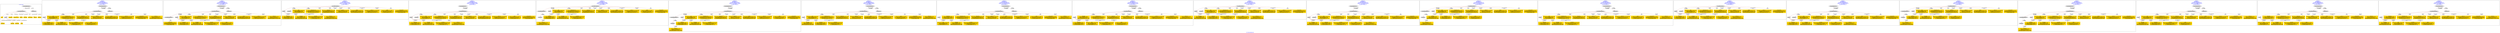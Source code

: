 digraph n0 {
fontcolor="blue"
remincross="true"
label="s27-s-the-huntington.json"
subgraph cluster_0 {
label="1-correct model"
n2[style="filled",color="white",fillcolor="lightgray",label="CulturalHeritageObject1"];
n3[shape="plaintext",style="filled",fillcolor="gold",label="date"];
n4[style="filled",color="white",fillcolor="lightgray",label="Person1"];
n5[shape="plaintext",style="filled",fillcolor="gold",label="description"];
n6[shape="plaintext",style="filled",fillcolor="gold",label="dimensions_inch"];
n7[shape="plaintext",style="filled",fillcolor="gold",label="medium"];
n8[shape="plaintext",style="filled",fillcolor="gold",label="credit_line"];
n9[shape="plaintext",style="filled",fillcolor="gold",label="Artwork_Title"];
n10[shape="plaintext",style="filled",fillcolor="gold",label="object_no"];
n11[shape="plaintext",style="filled",fillcolor="gold",label="nationality"];
n12[shape="plaintext",style="filled",fillcolor="gold",label="birth_date"];
n13[shape="plaintext",style="filled",fillcolor="gold",label="death_date"];
n14[shape="plaintext",style="filled",fillcolor="gold",label="name"];
n15[style="filled",color="white",fillcolor="lightgray",label="EuropeanaAggregation1"];
n16[style="filled",color="white",fillcolor="lightgray",label="WebResource1"];
n17[shape="plaintext",style="filled",fillcolor="gold",label="image_url"];
}
subgraph cluster_1 {
label="candidate 0\nlink coherence:1.0\nnode coherence:1.0\nconfidence:0.5316718698627237\nmapping score:0.6355572899542413\ncost:14.99961\n-precision:1.0-recall:1.0"
n19[style="filled",color="white",fillcolor="lightgray",label="CulturalHeritageObject1"];
n20[style="filled",color="white",fillcolor="lightgray",label="Person1"];
n21[style="filled",color="white",fillcolor="lightgray",label="EuropeanaAggregation1"];
n22[style="filled",color="white",fillcolor="lightgray",label="WebResource1"];
n23[shape="plaintext",style="filled",fillcolor="gold",label="death_date\n[Person,dateOfDeath,0.369]\n[CulturalHeritageObject,created,0.367]\n[Person,dateOfBirth,0.189]\n[CulturalHeritageObject,title,0.075]"];
n24[shape="plaintext",style="filled",fillcolor="gold",label="date\n[CulturalHeritageObject,created,0.475]\n[Person,dateOfDeath,0.204]\n[Person,dateOfBirth,0.172]\n[CulturalHeritageObject,title,0.149]"];
n25[shape="plaintext",style="filled",fillcolor="gold",label="birth_date\n[Person,dateOfBirth,0.388]\n[Person,dateOfDeath,0.327]\n[CulturalHeritageObject,created,0.239]\n[Person,biographicalInformation,0.046]"];
n26[shape="plaintext",style="filled",fillcolor="gold",label="nationality\n[Person,countryAssociatedWithThePerson,0.731]\n[CulturalHeritageObject,provenance,0.106]\n[Concept,prefLabel,0.097]\n[CulturalHeritageObject,title,0.065]"];
n27[shape="plaintext",style="filled",fillcolor="gold",label="dimensions_inch\n[CulturalHeritageObject,extent,0.575]\n[CulturalHeritageObject,accessionNumber,0.214]\n[CulturalHeritageObject,medium,0.12]\n[CulturalHeritageObject,title,0.092]"];
n28[shape="plaintext",style="filled",fillcolor="gold",label="description\n[CulturalHeritageObject,description,0.744]\n[Person,biographicalInformation,0.175]\n[CulturalHeritageObject,title,0.058]\n[CulturalHeritageObject,provenance,0.023]"];
n29[shape="plaintext",style="filled",fillcolor="gold",label="credit_line\n[CulturalHeritageObject,provenance,0.36]\n[WebResource,classLink,0.269]\n[Document,classLink,0.225]\n[CulturalHeritageObject,description,0.146]"];
n30[shape="plaintext",style="filled",fillcolor="gold",label="medium\n[CulturalHeritageObject,medium,0.78]\n[CulturalHeritageObject,description,0.118]\n[CulturalHeritageObject,provenance,0.054]\n[Person,biographicalInformation,0.048]"];
n31[shape="plaintext",style="filled",fillcolor="gold",label="object_no\n[CulturalHeritageObject,accessionNumber,0.609]\n[CulturalHeritageObject,extent,0.389]\n[WebResource,classLink,0.001]\n[CulturalHeritageObject,description,0.001]"];
n32[shape="plaintext",style="filled",fillcolor="gold",label="image_url\n[WebResource,classLink,0.551]\n[Document,classLink,0.317]\n[CulturalHeritageObject,medium,0.088]\n[CulturalHeritageObject,description,0.044]"];
n33[shape="plaintext",style="filled",fillcolor="gold",label="name\n[Person,nameOfThePerson,0.394]\n[CulturalHeritageObject,provenance,0.254]\n[Document,classLink,0.203]\n[CulturalHeritageObject,title,0.149]"];
n34[shape="plaintext",style="filled",fillcolor="gold",label="Artwork_Title\n[CulturalHeritageObject,title,0.404]\n[CulturalHeritageObject,description,0.324]\n[Person,biographicalInformation,0.173]\n[Concept,prefLabel,0.098]"];
}
subgraph cluster_2 {
label="candidate 1\nlink coherence:1.0\nnode coherence:1.0\nconfidence:0.5316718698627237\nmapping score:0.6216684010653524\ncost:15.99959\n-precision:0.88-recall:0.93"
n36[style="filled",color="white",fillcolor="lightgray",label="CulturalHeritageObject1"];
n37[style="filled",color="white",fillcolor="lightgray",label="CulturalHeritageObject2"];
n38[style="filled",color="white",fillcolor="lightgray",label="Person1"];
n39[style="filled",color="white",fillcolor="lightgray",label="EuropeanaAggregation1"];
n40[style="filled",color="white",fillcolor="lightgray",label="WebResource1"];
n41[shape="plaintext",style="filled",fillcolor="gold",label="death_date\n[Person,dateOfDeath,0.369]\n[CulturalHeritageObject,created,0.367]\n[Person,dateOfBirth,0.189]\n[CulturalHeritageObject,title,0.075]"];
n42[shape="plaintext",style="filled",fillcolor="gold",label="date\n[CulturalHeritageObject,created,0.475]\n[Person,dateOfDeath,0.204]\n[Person,dateOfBirth,0.172]\n[CulturalHeritageObject,title,0.149]"];
n43[shape="plaintext",style="filled",fillcolor="gold",label="birth_date\n[Person,dateOfBirth,0.388]\n[Person,dateOfDeath,0.327]\n[CulturalHeritageObject,created,0.239]\n[Person,biographicalInformation,0.046]"];
n44[shape="plaintext",style="filled",fillcolor="gold",label="nationality\n[Person,countryAssociatedWithThePerson,0.731]\n[CulturalHeritageObject,provenance,0.106]\n[Concept,prefLabel,0.097]\n[CulturalHeritageObject,title,0.065]"];
n45[shape="plaintext",style="filled",fillcolor="gold",label="dimensions_inch\n[CulturalHeritageObject,extent,0.575]\n[CulturalHeritageObject,accessionNumber,0.214]\n[CulturalHeritageObject,medium,0.12]\n[CulturalHeritageObject,title,0.092]"];
n46[shape="plaintext",style="filled",fillcolor="gold",label="description\n[CulturalHeritageObject,description,0.744]\n[Person,biographicalInformation,0.175]\n[CulturalHeritageObject,title,0.058]\n[CulturalHeritageObject,provenance,0.023]"];
n47[shape="plaintext",style="filled",fillcolor="gold",label="credit_line\n[CulturalHeritageObject,provenance,0.36]\n[WebResource,classLink,0.269]\n[Document,classLink,0.225]\n[CulturalHeritageObject,description,0.146]"];
n48[shape="plaintext",style="filled",fillcolor="gold",label="medium\n[CulturalHeritageObject,medium,0.78]\n[CulturalHeritageObject,description,0.118]\n[CulturalHeritageObject,provenance,0.054]\n[Person,biographicalInformation,0.048]"];
n49[shape="plaintext",style="filled",fillcolor="gold",label="object_no\n[CulturalHeritageObject,accessionNumber,0.609]\n[CulturalHeritageObject,extent,0.389]\n[WebResource,classLink,0.001]\n[CulturalHeritageObject,description,0.001]"];
n50[shape="plaintext",style="filled",fillcolor="gold",label="image_url\n[WebResource,classLink,0.551]\n[Document,classLink,0.317]\n[CulturalHeritageObject,medium,0.088]\n[CulturalHeritageObject,description,0.044]"];
n51[shape="plaintext",style="filled",fillcolor="gold",label="name\n[Person,nameOfThePerson,0.394]\n[CulturalHeritageObject,provenance,0.254]\n[Document,classLink,0.203]\n[CulturalHeritageObject,title,0.149]"];
n52[shape="plaintext",style="filled",fillcolor="gold",label="Artwork_Title\n[CulturalHeritageObject,title,0.404]\n[CulturalHeritageObject,description,0.324]\n[Person,biographicalInformation,0.173]\n[Concept,prefLabel,0.098]"];
}
subgraph cluster_3 {
label="candidate 10\nlink coherence:1.0\nnode coherence:1.0\nconfidence:0.5005814172789987\nmapping score:0.6251938057596663\ncost:13.99982\n-precision:0.79-recall:0.73"
n54[style="filled",color="white",fillcolor="lightgray",label="CulturalHeritageObject1"];
n55[style="filled",color="white",fillcolor="lightgray",label="Person1"];
n56[style="filled",color="white",fillcolor="lightgray",label="Document1"];
n57[shape="plaintext",style="filled",fillcolor="gold",label="death_date\n[Person,dateOfDeath,0.369]\n[CulturalHeritageObject,created,0.367]\n[Person,dateOfBirth,0.189]\n[CulturalHeritageObject,title,0.075]"];
n58[shape="plaintext",style="filled",fillcolor="gold",label="date\n[CulturalHeritageObject,created,0.475]\n[Person,dateOfDeath,0.204]\n[Person,dateOfBirth,0.172]\n[CulturalHeritageObject,title,0.149]"];
n59[shape="plaintext",style="filled",fillcolor="gold",label="birth_date\n[Person,dateOfBirth,0.388]\n[Person,dateOfDeath,0.327]\n[CulturalHeritageObject,created,0.239]\n[Person,biographicalInformation,0.046]"];
n60[shape="plaintext",style="filled",fillcolor="gold",label="nationality\n[Person,countryAssociatedWithThePerson,0.731]\n[CulturalHeritageObject,provenance,0.106]\n[Concept,prefLabel,0.097]\n[CulturalHeritageObject,title,0.065]"];
n61[shape="plaintext",style="filled",fillcolor="gold",label="dimensions_inch\n[CulturalHeritageObject,extent,0.575]\n[CulturalHeritageObject,accessionNumber,0.214]\n[CulturalHeritageObject,medium,0.12]\n[CulturalHeritageObject,title,0.092]"];
n62[shape="plaintext",style="filled",fillcolor="gold",label="image_url\n[WebResource,classLink,0.551]\n[Document,classLink,0.317]\n[CulturalHeritageObject,medium,0.088]\n[CulturalHeritageObject,description,0.044]"];
n63[shape="plaintext",style="filled",fillcolor="gold",label="description\n[CulturalHeritageObject,description,0.744]\n[Person,biographicalInformation,0.175]\n[CulturalHeritageObject,title,0.058]\n[CulturalHeritageObject,provenance,0.023]"];
n64[shape="plaintext",style="filled",fillcolor="gold",label="credit_line\n[CulturalHeritageObject,provenance,0.36]\n[WebResource,classLink,0.269]\n[Document,classLink,0.225]\n[CulturalHeritageObject,description,0.146]"];
n65[shape="plaintext",style="filled",fillcolor="gold",label="medium\n[CulturalHeritageObject,medium,0.78]\n[CulturalHeritageObject,description,0.118]\n[CulturalHeritageObject,provenance,0.054]\n[Person,biographicalInformation,0.048]"];
n66[shape="plaintext",style="filled",fillcolor="gold",label="object_no\n[CulturalHeritageObject,accessionNumber,0.609]\n[CulturalHeritageObject,extent,0.389]\n[WebResource,classLink,0.001]\n[CulturalHeritageObject,description,0.001]"];
n67[shape="plaintext",style="filled",fillcolor="gold",label="name\n[Person,nameOfThePerson,0.394]\n[CulturalHeritageObject,provenance,0.254]\n[Document,classLink,0.203]\n[CulturalHeritageObject,title,0.149]"];
n68[shape="plaintext",style="filled",fillcolor="gold",label="Artwork_Title\n[CulturalHeritageObject,title,0.404]\n[CulturalHeritageObject,description,0.324]\n[Person,biographicalInformation,0.173]\n[Concept,prefLabel,0.098]"];
}
subgraph cluster_4 {
label="candidate 11\nlink coherence:1.0\nnode coherence:1.0\nconfidence:0.5005814172789987\nmapping score:0.6251938057596663\ncost:14.9997\n-precision:0.8-recall:0.8"
n70[style="filled",color="white",fillcolor="lightgray",label="CulturalHeritageObject1"];
n71[style="filled",color="white",fillcolor="lightgray",label="Person1"];
n72[style="filled",color="white",fillcolor="lightgray",label="Document1"];
n73[style="filled",color="white",fillcolor="lightgray",label="EuropeanaAggregation1"];
n74[shape="plaintext",style="filled",fillcolor="gold",label="death_date\n[Person,dateOfDeath,0.369]\n[CulturalHeritageObject,created,0.367]\n[Person,dateOfBirth,0.189]\n[CulturalHeritageObject,title,0.075]"];
n75[shape="plaintext",style="filled",fillcolor="gold",label="date\n[CulturalHeritageObject,created,0.475]\n[Person,dateOfDeath,0.204]\n[Person,dateOfBirth,0.172]\n[CulturalHeritageObject,title,0.149]"];
n76[shape="plaintext",style="filled",fillcolor="gold",label="birth_date\n[Person,dateOfBirth,0.388]\n[Person,dateOfDeath,0.327]\n[CulturalHeritageObject,created,0.239]\n[Person,biographicalInformation,0.046]"];
n77[shape="plaintext",style="filled",fillcolor="gold",label="nationality\n[Person,countryAssociatedWithThePerson,0.731]\n[CulturalHeritageObject,provenance,0.106]\n[Concept,prefLabel,0.097]\n[CulturalHeritageObject,title,0.065]"];
n78[shape="plaintext",style="filled",fillcolor="gold",label="dimensions_inch\n[CulturalHeritageObject,extent,0.575]\n[CulturalHeritageObject,accessionNumber,0.214]\n[CulturalHeritageObject,medium,0.12]\n[CulturalHeritageObject,title,0.092]"];
n79[shape="plaintext",style="filled",fillcolor="gold",label="image_url\n[WebResource,classLink,0.551]\n[Document,classLink,0.317]\n[CulturalHeritageObject,medium,0.088]\n[CulturalHeritageObject,description,0.044]"];
n80[shape="plaintext",style="filled",fillcolor="gold",label="description\n[CulturalHeritageObject,description,0.744]\n[Person,biographicalInformation,0.175]\n[CulturalHeritageObject,title,0.058]\n[CulturalHeritageObject,provenance,0.023]"];
n81[shape="plaintext",style="filled",fillcolor="gold",label="credit_line\n[CulturalHeritageObject,provenance,0.36]\n[WebResource,classLink,0.269]\n[Document,classLink,0.225]\n[CulturalHeritageObject,description,0.146]"];
n82[shape="plaintext",style="filled",fillcolor="gold",label="medium\n[CulturalHeritageObject,medium,0.78]\n[CulturalHeritageObject,description,0.118]\n[CulturalHeritageObject,provenance,0.054]\n[Person,biographicalInformation,0.048]"];
n83[shape="plaintext",style="filled",fillcolor="gold",label="object_no\n[CulturalHeritageObject,accessionNumber,0.609]\n[CulturalHeritageObject,extent,0.389]\n[WebResource,classLink,0.001]\n[CulturalHeritageObject,description,0.001]"];
n84[shape="plaintext",style="filled",fillcolor="gold",label="name\n[Person,nameOfThePerson,0.394]\n[CulturalHeritageObject,provenance,0.254]\n[Document,classLink,0.203]\n[CulturalHeritageObject,title,0.149]"];
n85[shape="plaintext",style="filled",fillcolor="gold",label="Artwork_Title\n[CulturalHeritageObject,title,0.404]\n[CulturalHeritageObject,description,0.324]\n[Person,biographicalInformation,0.173]\n[Concept,prefLabel,0.098]"];
}
subgraph cluster_5 {
label="candidate 12\nlink coherence:1.0\nnode coherence:1.0\nconfidence:0.5005814172789987\nmapping score:0.6251938057596663\ncost:14.99982\n-precision:0.73-recall:0.73"
n87[style="filled",color="white",fillcolor="lightgray",label="CulturalHeritageObject1"];
n88[style="filled",color="white",fillcolor="lightgray",label="CulturalHeritageObject2"];
n89[style="filled",color="white",fillcolor="lightgray",label="Person1"];
n90[style="filled",color="white",fillcolor="lightgray",label="Document2"];
n91[shape="plaintext",style="filled",fillcolor="gold",label="death_date\n[Person,dateOfDeath,0.369]\n[CulturalHeritageObject,created,0.367]\n[Person,dateOfBirth,0.189]\n[CulturalHeritageObject,title,0.075]"];
n92[shape="plaintext",style="filled",fillcolor="gold",label="date\n[CulturalHeritageObject,created,0.475]\n[Person,dateOfDeath,0.204]\n[Person,dateOfBirth,0.172]\n[CulturalHeritageObject,title,0.149]"];
n93[shape="plaintext",style="filled",fillcolor="gold",label="birth_date\n[Person,dateOfBirth,0.388]\n[Person,dateOfDeath,0.327]\n[CulturalHeritageObject,created,0.239]\n[Person,biographicalInformation,0.046]"];
n94[shape="plaintext",style="filled",fillcolor="gold",label="nationality\n[Person,countryAssociatedWithThePerson,0.731]\n[CulturalHeritageObject,provenance,0.106]\n[Concept,prefLabel,0.097]\n[CulturalHeritageObject,title,0.065]"];
n95[shape="plaintext",style="filled",fillcolor="gold",label="dimensions_inch\n[CulturalHeritageObject,extent,0.575]\n[CulturalHeritageObject,accessionNumber,0.214]\n[CulturalHeritageObject,medium,0.12]\n[CulturalHeritageObject,title,0.092]"];
n96[shape="plaintext",style="filled",fillcolor="gold",label="image_url\n[WebResource,classLink,0.551]\n[Document,classLink,0.317]\n[CulturalHeritageObject,medium,0.088]\n[CulturalHeritageObject,description,0.044]"];
n97[shape="plaintext",style="filled",fillcolor="gold",label="description\n[CulturalHeritageObject,description,0.744]\n[Person,biographicalInformation,0.175]\n[CulturalHeritageObject,title,0.058]\n[CulturalHeritageObject,provenance,0.023]"];
n98[shape="plaintext",style="filled",fillcolor="gold",label="credit_line\n[CulturalHeritageObject,provenance,0.36]\n[WebResource,classLink,0.269]\n[Document,classLink,0.225]\n[CulturalHeritageObject,description,0.146]"];
n99[shape="plaintext",style="filled",fillcolor="gold",label="medium\n[CulturalHeritageObject,medium,0.78]\n[CulturalHeritageObject,description,0.118]\n[CulturalHeritageObject,provenance,0.054]\n[Person,biographicalInformation,0.048]"];
n100[shape="plaintext",style="filled",fillcolor="gold",label="object_no\n[CulturalHeritageObject,accessionNumber,0.609]\n[CulturalHeritageObject,extent,0.389]\n[WebResource,classLink,0.001]\n[CulturalHeritageObject,description,0.001]"];
n101[shape="plaintext",style="filled",fillcolor="gold",label="name\n[Person,nameOfThePerson,0.394]\n[CulturalHeritageObject,provenance,0.254]\n[Document,classLink,0.203]\n[CulturalHeritageObject,title,0.149]"];
n102[shape="plaintext",style="filled",fillcolor="gold",label="Artwork_Title\n[CulturalHeritageObject,title,0.404]\n[CulturalHeritageObject,description,0.324]\n[Person,biographicalInformation,0.173]\n[Concept,prefLabel,0.098]"];
}
subgraph cluster_6 {
label="candidate 13\nlink coherence:1.0\nnode coherence:1.0\nconfidence:0.5005814172789987\nmapping score:0.6251938057596663\ncost:15.9997\n-precision:0.75-recall:0.8"
n104[style="filled",color="white",fillcolor="lightgray",label="CulturalHeritageObject1"];
n105[style="filled",color="white",fillcolor="lightgray",label="CulturalHeritageObject2"];
n106[style="filled",color="white",fillcolor="lightgray",label="Person1"];
n107[style="filled",color="white",fillcolor="lightgray",label="Document2"];
n108[style="filled",color="white",fillcolor="lightgray",label="EuropeanaAggregation1"];
n109[shape="plaintext",style="filled",fillcolor="gold",label="death_date\n[Person,dateOfDeath,0.369]\n[CulturalHeritageObject,created,0.367]\n[Person,dateOfBirth,0.189]\n[CulturalHeritageObject,title,0.075]"];
n110[shape="plaintext",style="filled",fillcolor="gold",label="date\n[CulturalHeritageObject,created,0.475]\n[Person,dateOfDeath,0.204]\n[Person,dateOfBirth,0.172]\n[CulturalHeritageObject,title,0.149]"];
n111[shape="plaintext",style="filled",fillcolor="gold",label="birth_date\n[Person,dateOfBirth,0.388]\n[Person,dateOfDeath,0.327]\n[CulturalHeritageObject,created,0.239]\n[Person,biographicalInformation,0.046]"];
n112[shape="plaintext",style="filled",fillcolor="gold",label="nationality\n[Person,countryAssociatedWithThePerson,0.731]\n[CulturalHeritageObject,provenance,0.106]\n[Concept,prefLabel,0.097]\n[CulturalHeritageObject,title,0.065]"];
n113[shape="plaintext",style="filled",fillcolor="gold",label="dimensions_inch\n[CulturalHeritageObject,extent,0.575]\n[CulturalHeritageObject,accessionNumber,0.214]\n[CulturalHeritageObject,medium,0.12]\n[CulturalHeritageObject,title,0.092]"];
n114[shape="plaintext",style="filled",fillcolor="gold",label="image_url\n[WebResource,classLink,0.551]\n[Document,classLink,0.317]\n[CulturalHeritageObject,medium,0.088]\n[CulturalHeritageObject,description,0.044]"];
n115[shape="plaintext",style="filled",fillcolor="gold",label="description\n[CulturalHeritageObject,description,0.744]\n[Person,biographicalInformation,0.175]\n[CulturalHeritageObject,title,0.058]\n[CulturalHeritageObject,provenance,0.023]"];
n116[shape="plaintext",style="filled",fillcolor="gold",label="credit_line\n[CulturalHeritageObject,provenance,0.36]\n[WebResource,classLink,0.269]\n[Document,classLink,0.225]\n[CulturalHeritageObject,description,0.146]"];
n117[shape="plaintext",style="filled",fillcolor="gold",label="medium\n[CulturalHeritageObject,medium,0.78]\n[CulturalHeritageObject,description,0.118]\n[CulturalHeritageObject,provenance,0.054]\n[Person,biographicalInformation,0.048]"];
n118[shape="plaintext",style="filled",fillcolor="gold",label="object_no\n[CulturalHeritageObject,accessionNumber,0.609]\n[CulturalHeritageObject,extent,0.389]\n[WebResource,classLink,0.001]\n[CulturalHeritageObject,description,0.001]"];
n119[shape="plaintext",style="filled",fillcolor="gold",label="name\n[Person,nameOfThePerson,0.394]\n[CulturalHeritageObject,provenance,0.254]\n[Document,classLink,0.203]\n[CulturalHeritageObject,title,0.149]"];
n120[shape="plaintext",style="filled",fillcolor="gold",label="Artwork_Title\n[CulturalHeritageObject,title,0.404]\n[CulturalHeritageObject,description,0.324]\n[Person,biographicalInformation,0.173]\n[Concept,prefLabel,0.098]"];
}
subgraph cluster_7 {
label="candidate 14\nlink coherence:1.0\nnode coherence:1.0\nconfidence:0.49989522816996473\nmapping score:0.6249650760566549\ncost:14.99961\n-precision:0.8-recall:0.8"
n122[style="filled",color="white",fillcolor="lightgray",label="CulturalHeritageObject1"];
n123[style="filled",color="white",fillcolor="lightgray",label="Person1"];
n124[style="filled",color="white",fillcolor="lightgray",label="EuropeanaAggregation1"];
n125[style="filled",color="white",fillcolor="lightgray",label="WebResource1"];
n126[shape="plaintext",style="filled",fillcolor="gold",label="birth_date\n[Person,dateOfBirth,0.388]\n[Person,dateOfDeath,0.327]\n[CulturalHeritageObject,created,0.239]\n[Person,biographicalInformation,0.046]"];
n127[shape="plaintext",style="filled",fillcolor="gold",label="death_date\n[Person,dateOfDeath,0.369]\n[CulturalHeritageObject,created,0.367]\n[Person,dateOfBirth,0.189]\n[CulturalHeritageObject,title,0.075]"];
n128[shape="plaintext",style="filled",fillcolor="gold",label="date\n[CulturalHeritageObject,created,0.475]\n[Person,dateOfDeath,0.204]\n[Person,dateOfBirth,0.172]\n[CulturalHeritageObject,title,0.149]"];
n129[shape="plaintext",style="filled",fillcolor="gold",label="nationality\n[Person,countryAssociatedWithThePerson,0.731]\n[CulturalHeritageObject,provenance,0.106]\n[Concept,prefLabel,0.097]\n[CulturalHeritageObject,title,0.065]"];
n130[shape="plaintext",style="filled",fillcolor="gold",label="dimensions_inch\n[CulturalHeritageObject,extent,0.575]\n[CulturalHeritageObject,accessionNumber,0.214]\n[CulturalHeritageObject,medium,0.12]\n[CulturalHeritageObject,title,0.092]"];
n131[shape="plaintext",style="filled",fillcolor="gold",label="description\n[CulturalHeritageObject,description,0.744]\n[Person,biographicalInformation,0.175]\n[CulturalHeritageObject,title,0.058]\n[CulturalHeritageObject,provenance,0.023]"];
n132[shape="plaintext",style="filled",fillcolor="gold",label="credit_line\n[CulturalHeritageObject,provenance,0.36]\n[WebResource,classLink,0.269]\n[Document,classLink,0.225]\n[CulturalHeritageObject,description,0.146]"];
n133[shape="plaintext",style="filled",fillcolor="gold",label="medium\n[CulturalHeritageObject,medium,0.78]\n[CulturalHeritageObject,description,0.118]\n[CulturalHeritageObject,provenance,0.054]\n[Person,biographicalInformation,0.048]"];
n134[shape="plaintext",style="filled",fillcolor="gold",label="object_no\n[CulturalHeritageObject,accessionNumber,0.609]\n[CulturalHeritageObject,extent,0.389]\n[WebResource,classLink,0.001]\n[CulturalHeritageObject,description,0.001]"];
n135[shape="plaintext",style="filled",fillcolor="gold",label="name\n[Person,nameOfThePerson,0.394]\n[CulturalHeritageObject,provenance,0.254]\n[Document,classLink,0.203]\n[CulturalHeritageObject,title,0.149]"];
n136[shape="plaintext",style="filled",fillcolor="gold",label="image_url\n[WebResource,classLink,0.551]\n[Document,classLink,0.317]\n[CulturalHeritageObject,medium,0.088]\n[CulturalHeritageObject,description,0.044]"];
n137[shape="plaintext",style="filled",fillcolor="gold",label="Artwork_Title\n[CulturalHeritageObject,title,0.404]\n[CulturalHeritageObject,description,0.324]\n[Person,biographicalInformation,0.173]\n[Concept,prefLabel,0.098]"];
}
subgraph cluster_8 {
label="candidate 15\nlink coherence:1.0\nnode coherence:1.0\nconfidence:0.4973378299731687\nmapping score:0.6241126099910562\ncost:14.99961\n-precision:0.8-recall:0.8"
n139[style="filled",color="white",fillcolor="lightgray",label="CulturalHeritageObject1"];
n140[style="filled",color="white",fillcolor="lightgray",label="Person1"];
n141[style="filled",color="white",fillcolor="lightgray",label="EuropeanaAggregation1"];
n142[style="filled",color="white",fillcolor="lightgray",label="WebResource1"];
n143[shape="plaintext",style="filled",fillcolor="gold",label="date\n[CulturalHeritageObject,created,0.475]\n[Person,dateOfDeath,0.204]\n[Person,dateOfBirth,0.172]\n[CulturalHeritageObject,title,0.149]"];
n144[shape="plaintext",style="filled",fillcolor="gold",label="death_date\n[Person,dateOfDeath,0.369]\n[CulturalHeritageObject,created,0.367]\n[Person,dateOfBirth,0.189]\n[CulturalHeritageObject,title,0.075]"];
n145[shape="plaintext",style="filled",fillcolor="gold",label="birth_date\n[Person,dateOfBirth,0.388]\n[Person,dateOfDeath,0.327]\n[CulturalHeritageObject,created,0.239]\n[Person,biographicalInformation,0.046]"];
n146[shape="plaintext",style="filled",fillcolor="gold",label="nationality\n[Person,countryAssociatedWithThePerson,0.731]\n[CulturalHeritageObject,provenance,0.106]\n[Concept,prefLabel,0.097]\n[CulturalHeritageObject,title,0.065]"];
n147[shape="plaintext",style="filled",fillcolor="gold",label="dimensions_inch\n[CulturalHeritageObject,extent,0.575]\n[CulturalHeritageObject,accessionNumber,0.214]\n[CulturalHeritageObject,medium,0.12]\n[CulturalHeritageObject,title,0.092]"];
n148[shape="plaintext",style="filled",fillcolor="gold",label="description\n[CulturalHeritageObject,description,0.744]\n[Person,biographicalInformation,0.175]\n[CulturalHeritageObject,title,0.058]\n[CulturalHeritageObject,provenance,0.023]"];
n149[shape="plaintext",style="filled",fillcolor="gold",label="credit_line\n[CulturalHeritageObject,provenance,0.36]\n[WebResource,classLink,0.269]\n[Document,classLink,0.225]\n[CulturalHeritageObject,description,0.146]"];
n150[shape="plaintext",style="filled",fillcolor="gold",label="medium\n[CulturalHeritageObject,medium,0.78]\n[CulturalHeritageObject,description,0.118]\n[CulturalHeritageObject,provenance,0.054]\n[Person,biographicalInformation,0.048]"];
n151[shape="plaintext",style="filled",fillcolor="gold",label="object_no\n[CulturalHeritageObject,accessionNumber,0.609]\n[CulturalHeritageObject,extent,0.389]\n[WebResource,classLink,0.001]\n[CulturalHeritageObject,description,0.001]"];
n152[shape="plaintext",style="filled",fillcolor="gold",label="name\n[Person,nameOfThePerson,0.394]\n[CulturalHeritageObject,provenance,0.254]\n[Document,classLink,0.203]\n[CulturalHeritageObject,title,0.149]"];
n153[shape="plaintext",style="filled",fillcolor="gold",label="image_url\n[WebResource,classLink,0.551]\n[Document,classLink,0.317]\n[CulturalHeritageObject,medium,0.088]\n[CulturalHeritageObject,description,0.044]"];
n154[shape="plaintext",style="filled",fillcolor="gold",label="Artwork_Title\n[CulturalHeritageObject,title,0.404]\n[CulturalHeritageObject,description,0.324]\n[Person,biographicalInformation,0.173]\n[Concept,prefLabel,0.098]"];
}
subgraph cluster_9 {
label="candidate 16\nlink coherence:1.0\nnode coherence:1.0\nconfidence:0.49393291911105724\nmapping score:0.6229776397036858\ncost:14.99961\n-precision:0.87-recall:0.87"
n156[style="filled",color="white",fillcolor="lightgray",label="CulturalHeritageObject1"];
n157[style="filled",color="white",fillcolor="lightgray",label="Person1"];
n158[style="filled",color="white",fillcolor="lightgray",label="EuropeanaAggregation1"];
n159[style="filled",color="white",fillcolor="lightgray",label="WebResource1"];
n160[shape="plaintext",style="filled",fillcolor="gold",label="death_date\n[Person,dateOfDeath,0.369]\n[CulturalHeritageObject,created,0.367]\n[Person,dateOfBirth,0.189]\n[CulturalHeritageObject,title,0.075]"];
n161[shape="plaintext",style="filled",fillcolor="gold",label="date\n[CulturalHeritageObject,created,0.475]\n[Person,dateOfDeath,0.204]\n[Person,dateOfBirth,0.172]\n[CulturalHeritageObject,title,0.149]"];
n162[shape="plaintext",style="filled",fillcolor="gold",label="birth_date\n[Person,dateOfBirth,0.388]\n[Person,dateOfDeath,0.327]\n[CulturalHeritageObject,created,0.239]\n[Person,biographicalInformation,0.046]"];
n163[shape="plaintext",style="filled",fillcolor="gold",label="nationality\n[Person,countryAssociatedWithThePerson,0.731]\n[CulturalHeritageObject,provenance,0.106]\n[Concept,prefLabel,0.097]\n[CulturalHeritageObject,title,0.065]"];
n164[shape="plaintext",style="filled",fillcolor="gold",label="dimensions_inch\n[CulturalHeritageObject,extent,0.575]\n[CulturalHeritageObject,accessionNumber,0.214]\n[CulturalHeritageObject,medium,0.12]\n[CulturalHeritageObject,title,0.092]"];
n165[shape="plaintext",style="filled",fillcolor="gold",label="description\n[CulturalHeritageObject,description,0.744]\n[Person,biographicalInformation,0.175]\n[CulturalHeritageObject,title,0.058]\n[CulturalHeritageObject,provenance,0.023]"];
n166[shape="plaintext",style="filled",fillcolor="gold",label="credit_line\n[CulturalHeritageObject,provenance,0.36]\n[WebResource,classLink,0.269]\n[Document,classLink,0.225]\n[CulturalHeritageObject,description,0.146]"];
n167[shape="plaintext",style="filled",fillcolor="gold",label="medium\n[CulturalHeritageObject,medium,0.78]\n[CulturalHeritageObject,description,0.118]\n[CulturalHeritageObject,provenance,0.054]\n[Person,biographicalInformation,0.048]"];
n168[shape="plaintext",style="filled",fillcolor="gold",label="object_no\n[CulturalHeritageObject,accessionNumber,0.609]\n[CulturalHeritageObject,extent,0.389]\n[WebResource,classLink,0.001]\n[CulturalHeritageObject,description,0.001]"];
n169[shape="plaintext",style="filled",fillcolor="gold",label="image_url\n[WebResource,classLink,0.551]\n[Document,classLink,0.317]\n[CulturalHeritageObject,medium,0.088]\n[CulturalHeritageObject,description,0.044]"];
n170[shape="plaintext",style="filled",fillcolor="gold",label="name\n[Person,nameOfThePerson,0.394]\n[CulturalHeritageObject,provenance,0.254]\n[Document,classLink,0.203]\n[CulturalHeritageObject,title,0.149]"];
n171[shape="plaintext",style="filled",fillcolor="gold",label="Artwork_Title\n[CulturalHeritageObject,title,0.404]\n[CulturalHeritageObject,description,0.324]\n[Person,biographicalInformation,0.173]\n[Concept,prefLabel,0.098]"];
}
subgraph cluster_10 {
label="candidate 17\nlink coherence:1.0\nnode coherence:1.0\nconfidence:0.49211282144057183\nmapping score:0.6223709404801906\ncost:13.99982\n-precision:0.71-recall:0.67"
n173[style="filled",color="white",fillcolor="lightgray",label="CulturalHeritageObject1"];
n174[style="filled",color="white",fillcolor="lightgray",label="Person1"];
n175[style="filled",color="white",fillcolor="lightgray",label="Document1"];
n176[shape="plaintext",style="filled",fillcolor="gold",label="birth_date\n[Person,dateOfBirth,0.388]\n[Person,dateOfDeath,0.327]\n[CulturalHeritageObject,created,0.239]\n[Person,biographicalInformation,0.046]"];
n177[shape="plaintext",style="filled",fillcolor="gold",label="death_date\n[Person,dateOfDeath,0.369]\n[CulturalHeritageObject,created,0.367]\n[Person,dateOfBirth,0.189]\n[CulturalHeritageObject,title,0.075]"];
n178[shape="plaintext",style="filled",fillcolor="gold",label="date\n[CulturalHeritageObject,created,0.475]\n[Person,dateOfDeath,0.204]\n[Person,dateOfBirth,0.172]\n[CulturalHeritageObject,title,0.149]"];
n179[shape="plaintext",style="filled",fillcolor="gold",label="nationality\n[Person,countryAssociatedWithThePerson,0.731]\n[CulturalHeritageObject,provenance,0.106]\n[Concept,prefLabel,0.097]\n[CulturalHeritageObject,title,0.065]"];
n180[shape="plaintext",style="filled",fillcolor="gold",label="dimensions_inch\n[CulturalHeritageObject,extent,0.575]\n[CulturalHeritageObject,accessionNumber,0.214]\n[CulturalHeritageObject,medium,0.12]\n[CulturalHeritageObject,title,0.092]"];
n181[shape="plaintext",style="filled",fillcolor="gold",label="image_url\n[WebResource,classLink,0.551]\n[Document,classLink,0.317]\n[CulturalHeritageObject,medium,0.088]\n[CulturalHeritageObject,description,0.044]"];
n182[shape="plaintext",style="filled",fillcolor="gold",label="description\n[CulturalHeritageObject,description,0.744]\n[Person,biographicalInformation,0.175]\n[CulturalHeritageObject,title,0.058]\n[CulturalHeritageObject,provenance,0.023]"];
n183[shape="plaintext",style="filled",fillcolor="gold",label="credit_line\n[CulturalHeritageObject,provenance,0.36]\n[WebResource,classLink,0.269]\n[Document,classLink,0.225]\n[CulturalHeritageObject,description,0.146]"];
n184[shape="plaintext",style="filled",fillcolor="gold",label="medium\n[CulturalHeritageObject,medium,0.78]\n[CulturalHeritageObject,description,0.118]\n[CulturalHeritageObject,provenance,0.054]\n[Person,biographicalInformation,0.048]"];
n185[shape="plaintext",style="filled",fillcolor="gold",label="object_no\n[CulturalHeritageObject,accessionNumber,0.609]\n[CulturalHeritageObject,extent,0.389]\n[WebResource,classLink,0.001]\n[CulturalHeritageObject,description,0.001]"];
n186[shape="plaintext",style="filled",fillcolor="gold",label="name\n[Person,nameOfThePerson,0.394]\n[CulturalHeritageObject,provenance,0.254]\n[Document,classLink,0.203]\n[CulturalHeritageObject,title,0.149]"];
n187[shape="plaintext",style="filled",fillcolor="gold",label="Artwork_Title\n[CulturalHeritageObject,title,0.404]\n[CulturalHeritageObject,description,0.324]\n[Person,biographicalInformation,0.173]\n[Concept,prefLabel,0.098]"];
}
subgraph cluster_11 {
label="candidate 18\nlink coherence:1.0\nnode coherence:1.0\nconfidence:0.49211282144057183\nmapping score:0.6223709404801906\ncost:14.9997\n-precision:0.73-recall:0.73"
n189[style="filled",color="white",fillcolor="lightgray",label="CulturalHeritageObject1"];
n190[style="filled",color="white",fillcolor="lightgray",label="Person1"];
n191[style="filled",color="white",fillcolor="lightgray",label="Document1"];
n192[style="filled",color="white",fillcolor="lightgray",label="EuropeanaAggregation1"];
n193[shape="plaintext",style="filled",fillcolor="gold",label="birth_date\n[Person,dateOfBirth,0.388]\n[Person,dateOfDeath,0.327]\n[CulturalHeritageObject,created,0.239]\n[Person,biographicalInformation,0.046]"];
n194[shape="plaintext",style="filled",fillcolor="gold",label="death_date\n[Person,dateOfDeath,0.369]\n[CulturalHeritageObject,created,0.367]\n[Person,dateOfBirth,0.189]\n[CulturalHeritageObject,title,0.075]"];
n195[shape="plaintext",style="filled",fillcolor="gold",label="date\n[CulturalHeritageObject,created,0.475]\n[Person,dateOfDeath,0.204]\n[Person,dateOfBirth,0.172]\n[CulturalHeritageObject,title,0.149]"];
n196[shape="plaintext",style="filled",fillcolor="gold",label="nationality\n[Person,countryAssociatedWithThePerson,0.731]\n[CulturalHeritageObject,provenance,0.106]\n[Concept,prefLabel,0.097]\n[CulturalHeritageObject,title,0.065]"];
n197[shape="plaintext",style="filled",fillcolor="gold",label="dimensions_inch\n[CulturalHeritageObject,extent,0.575]\n[CulturalHeritageObject,accessionNumber,0.214]\n[CulturalHeritageObject,medium,0.12]\n[CulturalHeritageObject,title,0.092]"];
n198[shape="plaintext",style="filled",fillcolor="gold",label="image_url\n[WebResource,classLink,0.551]\n[Document,classLink,0.317]\n[CulturalHeritageObject,medium,0.088]\n[CulturalHeritageObject,description,0.044]"];
n199[shape="plaintext",style="filled",fillcolor="gold",label="description\n[CulturalHeritageObject,description,0.744]\n[Person,biographicalInformation,0.175]\n[CulturalHeritageObject,title,0.058]\n[CulturalHeritageObject,provenance,0.023]"];
n200[shape="plaintext",style="filled",fillcolor="gold",label="credit_line\n[CulturalHeritageObject,provenance,0.36]\n[WebResource,classLink,0.269]\n[Document,classLink,0.225]\n[CulturalHeritageObject,description,0.146]"];
n201[shape="plaintext",style="filled",fillcolor="gold",label="medium\n[CulturalHeritageObject,medium,0.78]\n[CulturalHeritageObject,description,0.118]\n[CulturalHeritageObject,provenance,0.054]\n[Person,biographicalInformation,0.048]"];
n202[shape="plaintext",style="filled",fillcolor="gold",label="object_no\n[CulturalHeritageObject,accessionNumber,0.609]\n[CulturalHeritageObject,extent,0.389]\n[WebResource,classLink,0.001]\n[CulturalHeritageObject,description,0.001]"];
n203[shape="plaintext",style="filled",fillcolor="gold",label="name\n[Person,nameOfThePerson,0.394]\n[CulturalHeritageObject,provenance,0.254]\n[Document,classLink,0.203]\n[CulturalHeritageObject,title,0.149]"];
n204[shape="plaintext",style="filled",fillcolor="gold",label="Artwork_Title\n[CulturalHeritageObject,title,0.404]\n[CulturalHeritageObject,description,0.324]\n[Person,biographicalInformation,0.173]\n[Concept,prefLabel,0.098]"];
}
subgraph cluster_12 {
label="candidate 19\nlink coherence:1.0\nnode coherence:1.0\nconfidence:0.49211282144057183\nmapping score:0.6223709404801906\ncost:14.99982\n-precision:0.67-recall:0.67"
n206[style="filled",color="white",fillcolor="lightgray",label="CulturalHeritageObject1"];
n207[style="filled",color="white",fillcolor="lightgray",label="CulturalHeritageObject2"];
n208[style="filled",color="white",fillcolor="lightgray",label="Person1"];
n209[style="filled",color="white",fillcolor="lightgray",label="Document2"];
n210[shape="plaintext",style="filled",fillcolor="gold",label="birth_date\n[Person,dateOfBirth,0.388]\n[Person,dateOfDeath,0.327]\n[CulturalHeritageObject,created,0.239]\n[Person,biographicalInformation,0.046]"];
n211[shape="plaintext",style="filled",fillcolor="gold",label="death_date\n[Person,dateOfDeath,0.369]\n[CulturalHeritageObject,created,0.367]\n[Person,dateOfBirth,0.189]\n[CulturalHeritageObject,title,0.075]"];
n212[shape="plaintext",style="filled",fillcolor="gold",label="date\n[CulturalHeritageObject,created,0.475]\n[Person,dateOfDeath,0.204]\n[Person,dateOfBirth,0.172]\n[CulturalHeritageObject,title,0.149]"];
n213[shape="plaintext",style="filled",fillcolor="gold",label="nationality\n[Person,countryAssociatedWithThePerson,0.731]\n[CulturalHeritageObject,provenance,0.106]\n[Concept,prefLabel,0.097]\n[CulturalHeritageObject,title,0.065]"];
n214[shape="plaintext",style="filled",fillcolor="gold",label="dimensions_inch\n[CulturalHeritageObject,extent,0.575]\n[CulturalHeritageObject,accessionNumber,0.214]\n[CulturalHeritageObject,medium,0.12]\n[CulturalHeritageObject,title,0.092]"];
n215[shape="plaintext",style="filled",fillcolor="gold",label="image_url\n[WebResource,classLink,0.551]\n[Document,classLink,0.317]\n[CulturalHeritageObject,medium,0.088]\n[CulturalHeritageObject,description,0.044]"];
n216[shape="plaintext",style="filled",fillcolor="gold",label="description\n[CulturalHeritageObject,description,0.744]\n[Person,biographicalInformation,0.175]\n[CulturalHeritageObject,title,0.058]\n[CulturalHeritageObject,provenance,0.023]"];
n217[shape="plaintext",style="filled",fillcolor="gold",label="credit_line\n[CulturalHeritageObject,provenance,0.36]\n[WebResource,classLink,0.269]\n[Document,classLink,0.225]\n[CulturalHeritageObject,description,0.146]"];
n218[shape="plaintext",style="filled",fillcolor="gold",label="medium\n[CulturalHeritageObject,medium,0.78]\n[CulturalHeritageObject,description,0.118]\n[CulturalHeritageObject,provenance,0.054]\n[Person,biographicalInformation,0.048]"];
n219[shape="plaintext",style="filled",fillcolor="gold",label="object_no\n[CulturalHeritageObject,accessionNumber,0.609]\n[CulturalHeritageObject,extent,0.389]\n[WebResource,classLink,0.001]\n[CulturalHeritageObject,description,0.001]"];
n220[shape="plaintext",style="filled",fillcolor="gold",label="name\n[Person,nameOfThePerson,0.394]\n[CulturalHeritageObject,provenance,0.254]\n[Document,classLink,0.203]\n[CulturalHeritageObject,title,0.149]"];
n221[shape="plaintext",style="filled",fillcolor="gold",label="Artwork_Title\n[CulturalHeritageObject,title,0.404]\n[CulturalHeritageObject,description,0.324]\n[Person,biographicalInformation,0.173]\n[Concept,prefLabel,0.098]"];
}
subgraph cluster_13 {
label="candidate 2\nlink coherence:1.0\nnode coherence:1.0\nconfidence:0.5200178469355577\nmapping score:0.631672615645186\ncost:14.99961\n-precision:0.93-recall:0.93"
n223[style="filled",color="white",fillcolor="lightgray",label="CulturalHeritageObject1"];
n224[style="filled",color="white",fillcolor="lightgray",label="Person1"];
n225[style="filled",color="white",fillcolor="lightgray",label="EuropeanaAggregation1"];
n226[style="filled",color="white",fillcolor="lightgray",label="WebResource1"];
n227[shape="plaintext",style="filled",fillcolor="gold",label="death_date\n[Person,dateOfDeath,0.369]\n[CulturalHeritageObject,created,0.367]\n[Person,dateOfBirth,0.189]\n[CulturalHeritageObject,title,0.075]"];
n228[shape="plaintext",style="filled",fillcolor="gold",label="date\n[CulturalHeritageObject,created,0.475]\n[Person,dateOfDeath,0.204]\n[Person,dateOfBirth,0.172]\n[CulturalHeritageObject,title,0.149]"];
n229[shape="plaintext",style="filled",fillcolor="gold",label="birth_date\n[Person,dateOfBirth,0.388]\n[Person,dateOfDeath,0.327]\n[CulturalHeritageObject,created,0.239]\n[Person,biographicalInformation,0.046]"];
n230[shape="plaintext",style="filled",fillcolor="gold",label="nationality\n[Person,countryAssociatedWithThePerson,0.731]\n[CulturalHeritageObject,provenance,0.106]\n[Concept,prefLabel,0.097]\n[CulturalHeritageObject,title,0.065]"];
n231[shape="plaintext",style="filled",fillcolor="gold",label="dimensions_inch\n[CulturalHeritageObject,extent,0.575]\n[CulturalHeritageObject,accessionNumber,0.214]\n[CulturalHeritageObject,medium,0.12]\n[CulturalHeritageObject,title,0.092]"];
n232[shape="plaintext",style="filled",fillcolor="gold",label="description\n[CulturalHeritageObject,description,0.744]\n[Person,biographicalInformation,0.175]\n[CulturalHeritageObject,title,0.058]\n[CulturalHeritageObject,provenance,0.023]"];
n233[shape="plaintext",style="filled",fillcolor="gold",label="credit_line\n[CulturalHeritageObject,provenance,0.36]\n[WebResource,classLink,0.269]\n[Document,classLink,0.225]\n[CulturalHeritageObject,description,0.146]"];
n234[shape="plaintext",style="filled",fillcolor="gold",label="medium\n[CulturalHeritageObject,medium,0.78]\n[CulturalHeritageObject,description,0.118]\n[CulturalHeritageObject,provenance,0.054]\n[Person,biographicalInformation,0.048]"];
n235[shape="plaintext",style="filled",fillcolor="gold",label="object_no\n[CulturalHeritageObject,accessionNumber,0.609]\n[CulturalHeritageObject,extent,0.389]\n[WebResource,classLink,0.001]\n[CulturalHeritageObject,description,0.001]"];
n236[shape="plaintext",style="filled",fillcolor="gold",label="name\n[Person,nameOfThePerson,0.394]\n[CulturalHeritageObject,provenance,0.254]\n[Document,classLink,0.203]\n[CulturalHeritageObject,title,0.149]"];
n237[shape="plaintext",style="filled",fillcolor="gold",label="image_url\n[WebResource,classLink,0.551]\n[Document,classLink,0.317]\n[CulturalHeritageObject,medium,0.088]\n[CulturalHeritageObject,description,0.044]"];
n238[shape="plaintext",style="filled",fillcolor="gold",label="Artwork_Title\n[CulturalHeritageObject,title,0.404]\n[CulturalHeritageObject,description,0.324]\n[Person,biographicalInformation,0.173]\n[Concept,prefLabel,0.098]"];
}
subgraph cluster_14 {
label="candidate 3\nlink coherence:1.0\nnode coherence:1.0\nconfidence:0.5122354402061647\nmapping score:0.6290784800687216\ncost:13.99982\n-precision:0.86-recall:0.8"
n240[style="filled",color="white",fillcolor="lightgray",label="CulturalHeritageObject1"];
n241[style="filled",color="white",fillcolor="lightgray",label="Person1"];
n242[style="filled",color="white",fillcolor="lightgray",label="Document1"];
n243[shape="plaintext",style="filled",fillcolor="gold",label="death_date\n[Person,dateOfDeath,0.369]\n[CulturalHeritageObject,created,0.367]\n[Person,dateOfBirth,0.189]\n[CulturalHeritageObject,title,0.075]"];
n244[shape="plaintext",style="filled",fillcolor="gold",label="date\n[CulturalHeritageObject,created,0.475]\n[Person,dateOfDeath,0.204]\n[Person,dateOfBirth,0.172]\n[CulturalHeritageObject,title,0.149]"];
n245[shape="plaintext",style="filled",fillcolor="gold",label="birth_date\n[Person,dateOfBirth,0.388]\n[Person,dateOfDeath,0.327]\n[CulturalHeritageObject,created,0.239]\n[Person,biographicalInformation,0.046]"];
n246[shape="plaintext",style="filled",fillcolor="gold",label="nationality\n[Person,countryAssociatedWithThePerson,0.731]\n[CulturalHeritageObject,provenance,0.106]\n[Concept,prefLabel,0.097]\n[CulturalHeritageObject,title,0.065]"];
n247[shape="plaintext",style="filled",fillcolor="gold",label="dimensions_inch\n[CulturalHeritageObject,extent,0.575]\n[CulturalHeritageObject,accessionNumber,0.214]\n[CulturalHeritageObject,medium,0.12]\n[CulturalHeritageObject,title,0.092]"];
n248[shape="plaintext",style="filled",fillcolor="gold",label="image_url\n[WebResource,classLink,0.551]\n[Document,classLink,0.317]\n[CulturalHeritageObject,medium,0.088]\n[CulturalHeritageObject,description,0.044]"];
n249[shape="plaintext",style="filled",fillcolor="gold",label="description\n[CulturalHeritageObject,description,0.744]\n[Person,biographicalInformation,0.175]\n[CulturalHeritageObject,title,0.058]\n[CulturalHeritageObject,provenance,0.023]"];
n250[shape="plaintext",style="filled",fillcolor="gold",label="credit_line\n[CulturalHeritageObject,provenance,0.36]\n[WebResource,classLink,0.269]\n[Document,classLink,0.225]\n[CulturalHeritageObject,description,0.146]"];
n251[shape="plaintext",style="filled",fillcolor="gold",label="medium\n[CulturalHeritageObject,medium,0.78]\n[CulturalHeritageObject,description,0.118]\n[CulturalHeritageObject,provenance,0.054]\n[Person,biographicalInformation,0.048]"];
n252[shape="plaintext",style="filled",fillcolor="gold",label="object_no\n[CulturalHeritageObject,accessionNumber,0.609]\n[CulturalHeritageObject,extent,0.389]\n[WebResource,classLink,0.001]\n[CulturalHeritageObject,description,0.001]"];
n253[shape="plaintext",style="filled",fillcolor="gold",label="name\n[Person,nameOfThePerson,0.394]\n[CulturalHeritageObject,provenance,0.254]\n[Document,classLink,0.203]\n[CulturalHeritageObject,title,0.149]"];
n254[shape="plaintext",style="filled",fillcolor="gold",label="Artwork_Title\n[CulturalHeritageObject,title,0.404]\n[CulturalHeritageObject,description,0.324]\n[Person,biographicalInformation,0.173]\n[Concept,prefLabel,0.098]"];
}
subgraph cluster_15 {
label="candidate 4\nlink coherence:1.0\nnode coherence:1.0\nconfidence:0.5122354402061647\nmapping score:0.6290784800687216\ncost:14.9997\n-precision:0.87-recall:0.87"
n256[style="filled",color="white",fillcolor="lightgray",label="CulturalHeritageObject1"];
n257[style="filled",color="white",fillcolor="lightgray",label="Person1"];
n258[style="filled",color="white",fillcolor="lightgray",label="Document1"];
n259[style="filled",color="white",fillcolor="lightgray",label="EuropeanaAggregation1"];
n260[shape="plaintext",style="filled",fillcolor="gold",label="death_date\n[Person,dateOfDeath,0.369]\n[CulturalHeritageObject,created,0.367]\n[Person,dateOfBirth,0.189]\n[CulturalHeritageObject,title,0.075]"];
n261[shape="plaintext",style="filled",fillcolor="gold",label="date\n[CulturalHeritageObject,created,0.475]\n[Person,dateOfDeath,0.204]\n[Person,dateOfBirth,0.172]\n[CulturalHeritageObject,title,0.149]"];
n262[shape="plaintext",style="filled",fillcolor="gold",label="birth_date\n[Person,dateOfBirth,0.388]\n[Person,dateOfDeath,0.327]\n[CulturalHeritageObject,created,0.239]\n[Person,biographicalInformation,0.046]"];
n263[shape="plaintext",style="filled",fillcolor="gold",label="nationality\n[Person,countryAssociatedWithThePerson,0.731]\n[CulturalHeritageObject,provenance,0.106]\n[Concept,prefLabel,0.097]\n[CulturalHeritageObject,title,0.065]"];
n264[shape="plaintext",style="filled",fillcolor="gold",label="dimensions_inch\n[CulturalHeritageObject,extent,0.575]\n[CulturalHeritageObject,accessionNumber,0.214]\n[CulturalHeritageObject,medium,0.12]\n[CulturalHeritageObject,title,0.092]"];
n265[shape="plaintext",style="filled",fillcolor="gold",label="image_url\n[WebResource,classLink,0.551]\n[Document,classLink,0.317]\n[CulturalHeritageObject,medium,0.088]\n[CulturalHeritageObject,description,0.044]"];
n266[shape="plaintext",style="filled",fillcolor="gold",label="description\n[CulturalHeritageObject,description,0.744]\n[Person,biographicalInformation,0.175]\n[CulturalHeritageObject,title,0.058]\n[CulturalHeritageObject,provenance,0.023]"];
n267[shape="plaintext",style="filled",fillcolor="gold",label="credit_line\n[CulturalHeritageObject,provenance,0.36]\n[WebResource,classLink,0.269]\n[Document,classLink,0.225]\n[CulturalHeritageObject,description,0.146]"];
n268[shape="plaintext",style="filled",fillcolor="gold",label="medium\n[CulturalHeritageObject,medium,0.78]\n[CulturalHeritageObject,description,0.118]\n[CulturalHeritageObject,provenance,0.054]\n[Person,biographicalInformation,0.048]"];
n269[shape="plaintext",style="filled",fillcolor="gold",label="object_no\n[CulturalHeritageObject,accessionNumber,0.609]\n[CulturalHeritageObject,extent,0.389]\n[WebResource,classLink,0.001]\n[CulturalHeritageObject,description,0.001]"];
n270[shape="plaintext",style="filled",fillcolor="gold",label="name\n[Person,nameOfThePerson,0.394]\n[CulturalHeritageObject,provenance,0.254]\n[Document,classLink,0.203]\n[CulturalHeritageObject,title,0.149]"];
n271[shape="plaintext",style="filled",fillcolor="gold",label="Artwork_Title\n[CulturalHeritageObject,title,0.404]\n[CulturalHeritageObject,description,0.324]\n[Person,biographicalInformation,0.173]\n[Concept,prefLabel,0.098]"];
}
subgraph cluster_16 {
label="candidate 5\nlink coherence:1.0\nnode coherence:1.0\nconfidence:0.5122354402061647\nmapping score:0.6290784800687216\ncost:14.99982\n-precision:0.8-recall:0.8"
n273[style="filled",color="white",fillcolor="lightgray",label="CulturalHeritageObject1"];
n274[style="filled",color="white",fillcolor="lightgray",label="CulturalHeritageObject2"];
n275[style="filled",color="white",fillcolor="lightgray",label="Person1"];
n276[style="filled",color="white",fillcolor="lightgray",label="Document2"];
n277[shape="plaintext",style="filled",fillcolor="gold",label="death_date\n[Person,dateOfDeath,0.369]\n[CulturalHeritageObject,created,0.367]\n[Person,dateOfBirth,0.189]\n[CulturalHeritageObject,title,0.075]"];
n278[shape="plaintext",style="filled",fillcolor="gold",label="date\n[CulturalHeritageObject,created,0.475]\n[Person,dateOfDeath,0.204]\n[Person,dateOfBirth,0.172]\n[CulturalHeritageObject,title,0.149]"];
n279[shape="plaintext",style="filled",fillcolor="gold",label="birth_date\n[Person,dateOfBirth,0.388]\n[Person,dateOfDeath,0.327]\n[CulturalHeritageObject,created,0.239]\n[Person,biographicalInformation,0.046]"];
n280[shape="plaintext",style="filled",fillcolor="gold",label="nationality\n[Person,countryAssociatedWithThePerson,0.731]\n[CulturalHeritageObject,provenance,0.106]\n[Concept,prefLabel,0.097]\n[CulturalHeritageObject,title,0.065]"];
n281[shape="plaintext",style="filled",fillcolor="gold",label="dimensions_inch\n[CulturalHeritageObject,extent,0.575]\n[CulturalHeritageObject,accessionNumber,0.214]\n[CulturalHeritageObject,medium,0.12]\n[CulturalHeritageObject,title,0.092]"];
n282[shape="plaintext",style="filled",fillcolor="gold",label="image_url\n[WebResource,classLink,0.551]\n[Document,classLink,0.317]\n[CulturalHeritageObject,medium,0.088]\n[CulturalHeritageObject,description,0.044]"];
n283[shape="plaintext",style="filled",fillcolor="gold",label="description\n[CulturalHeritageObject,description,0.744]\n[Person,biographicalInformation,0.175]\n[CulturalHeritageObject,title,0.058]\n[CulturalHeritageObject,provenance,0.023]"];
n284[shape="plaintext",style="filled",fillcolor="gold",label="credit_line\n[CulturalHeritageObject,provenance,0.36]\n[WebResource,classLink,0.269]\n[Document,classLink,0.225]\n[CulturalHeritageObject,description,0.146]"];
n285[shape="plaintext",style="filled",fillcolor="gold",label="medium\n[CulturalHeritageObject,medium,0.78]\n[CulturalHeritageObject,description,0.118]\n[CulturalHeritageObject,provenance,0.054]\n[Person,biographicalInformation,0.048]"];
n286[shape="plaintext",style="filled",fillcolor="gold",label="object_no\n[CulturalHeritageObject,accessionNumber,0.609]\n[CulturalHeritageObject,extent,0.389]\n[WebResource,classLink,0.001]\n[CulturalHeritageObject,description,0.001]"];
n287[shape="plaintext",style="filled",fillcolor="gold",label="name\n[Person,nameOfThePerson,0.394]\n[CulturalHeritageObject,provenance,0.254]\n[Document,classLink,0.203]\n[CulturalHeritageObject,title,0.149]"];
n288[shape="plaintext",style="filled",fillcolor="gold",label="Artwork_Title\n[CulturalHeritageObject,title,0.404]\n[CulturalHeritageObject,description,0.324]\n[Person,biographicalInformation,0.173]\n[Concept,prefLabel,0.098]"];
}
subgraph cluster_17 {
label="candidate 6\nlink coherence:1.0\nnode coherence:1.0\nconfidence:0.5122354402061647\nmapping score:0.6290784800687216\ncost:15.9997\n-precision:0.81-recall:0.87"
n290[style="filled",color="white",fillcolor="lightgray",label="CulturalHeritageObject1"];
n291[style="filled",color="white",fillcolor="lightgray",label="CulturalHeritageObject2"];
n292[style="filled",color="white",fillcolor="lightgray",label="Person1"];
n293[style="filled",color="white",fillcolor="lightgray",label="Document2"];
n294[style="filled",color="white",fillcolor="lightgray",label="EuropeanaAggregation1"];
n295[shape="plaintext",style="filled",fillcolor="gold",label="death_date\n[Person,dateOfDeath,0.369]\n[CulturalHeritageObject,created,0.367]\n[Person,dateOfBirth,0.189]\n[CulturalHeritageObject,title,0.075]"];
n296[shape="plaintext",style="filled",fillcolor="gold",label="date\n[CulturalHeritageObject,created,0.475]\n[Person,dateOfDeath,0.204]\n[Person,dateOfBirth,0.172]\n[CulturalHeritageObject,title,0.149]"];
n297[shape="plaintext",style="filled",fillcolor="gold",label="birth_date\n[Person,dateOfBirth,0.388]\n[Person,dateOfDeath,0.327]\n[CulturalHeritageObject,created,0.239]\n[Person,biographicalInformation,0.046]"];
n298[shape="plaintext",style="filled",fillcolor="gold",label="nationality\n[Person,countryAssociatedWithThePerson,0.731]\n[CulturalHeritageObject,provenance,0.106]\n[Concept,prefLabel,0.097]\n[CulturalHeritageObject,title,0.065]"];
n299[shape="plaintext",style="filled",fillcolor="gold",label="dimensions_inch\n[CulturalHeritageObject,extent,0.575]\n[CulturalHeritageObject,accessionNumber,0.214]\n[CulturalHeritageObject,medium,0.12]\n[CulturalHeritageObject,title,0.092]"];
n300[shape="plaintext",style="filled",fillcolor="gold",label="image_url\n[WebResource,classLink,0.551]\n[Document,classLink,0.317]\n[CulturalHeritageObject,medium,0.088]\n[CulturalHeritageObject,description,0.044]"];
n301[shape="plaintext",style="filled",fillcolor="gold",label="description\n[CulturalHeritageObject,description,0.744]\n[Person,biographicalInformation,0.175]\n[CulturalHeritageObject,title,0.058]\n[CulturalHeritageObject,provenance,0.023]"];
n302[shape="plaintext",style="filled",fillcolor="gold",label="credit_line\n[CulturalHeritageObject,provenance,0.36]\n[WebResource,classLink,0.269]\n[Document,classLink,0.225]\n[CulturalHeritageObject,description,0.146]"];
n303[shape="plaintext",style="filled",fillcolor="gold",label="medium\n[CulturalHeritageObject,medium,0.78]\n[CulturalHeritageObject,description,0.118]\n[CulturalHeritageObject,provenance,0.054]\n[Person,biographicalInformation,0.048]"];
n304[shape="plaintext",style="filled",fillcolor="gold",label="object_no\n[CulturalHeritageObject,accessionNumber,0.609]\n[CulturalHeritageObject,extent,0.389]\n[WebResource,classLink,0.001]\n[CulturalHeritageObject,description,0.001]"];
n305[shape="plaintext",style="filled",fillcolor="gold",label="name\n[Person,nameOfThePerson,0.394]\n[CulturalHeritageObject,provenance,0.254]\n[Document,classLink,0.203]\n[CulturalHeritageObject,title,0.149]"];
n306[shape="plaintext",style="filled",fillcolor="gold",label="Artwork_Title\n[CulturalHeritageObject,title,0.404]\n[CulturalHeritageObject,description,0.324]\n[Person,biographicalInformation,0.173]\n[Concept,prefLabel,0.098]"];
}
subgraph cluster_18 {
label="candidate 7\nlink coherence:1.0\nnode coherence:1.0\nconfidence:0.5115492510971308\nmapping score:0.6288497503657102\ncost:14.99961\n-precision:0.87-recall:0.87"
n308[style="filled",color="white",fillcolor="lightgray",label="CulturalHeritageObject1"];
n309[style="filled",color="white",fillcolor="lightgray",label="Person1"];
n310[style="filled",color="white",fillcolor="lightgray",label="EuropeanaAggregation1"];
n311[style="filled",color="white",fillcolor="lightgray",label="WebResource1"];
n312[shape="plaintext",style="filled",fillcolor="gold",label="birth_date\n[Person,dateOfBirth,0.388]\n[Person,dateOfDeath,0.327]\n[CulturalHeritageObject,created,0.239]\n[Person,biographicalInformation,0.046]"];
n313[shape="plaintext",style="filled",fillcolor="gold",label="death_date\n[Person,dateOfDeath,0.369]\n[CulturalHeritageObject,created,0.367]\n[Person,dateOfBirth,0.189]\n[CulturalHeritageObject,title,0.075]"];
n314[shape="plaintext",style="filled",fillcolor="gold",label="date\n[CulturalHeritageObject,created,0.475]\n[Person,dateOfDeath,0.204]\n[Person,dateOfBirth,0.172]\n[CulturalHeritageObject,title,0.149]"];
n315[shape="plaintext",style="filled",fillcolor="gold",label="nationality\n[Person,countryAssociatedWithThePerson,0.731]\n[CulturalHeritageObject,provenance,0.106]\n[Concept,prefLabel,0.097]\n[CulturalHeritageObject,title,0.065]"];
n316[shape="plaintext",style="filled",fillcolor="gold",label="dimensions_inch\n[CulturalHeritageObject,extent,0.575]\n[CulturalHeritageObject,accessionNumber,0.214]\n[CulturalHeritageObject,medium,0.12]\n[CulturalHeritageObject,title,0.092]"];
n317[shape="plaintext",style="filled",fillcolor="gold",label="description\n[CulturalHeritageObject,description,0.744]\n[Person,biographicalInformation,0.175]\n[CulturalHeritageObject,title,0.058]\n[CulturalHeritageObject,provenance,0.023]"];
n318[shape="plaintext",style="filled",fillcolor="gold",label="credit_line\n[CulturalHeritageObject,provenance,0.36]\n[WebResource,classLink,0.269]\n[Document,classLink,0.225]\n[CulturalHeritageObject,description,0.146]"];
n319[shape="plaintext",style="filled",fillcolor="gold",label="medium\n[CulturalHeritageObject,medium,0.78]\n[CulturalHeritageObject,description,0.118]\n[CulturalHeritageObject,provenance,0.054]\n[Person,biographicalInformation,0.048]"];
n320[shape="plaintext",style="filled",fillcolor="gold",label="object_no\n[CulturalHeritageObject,accessionNumber,0.609]\n[CulturalHeritageObject,extent,0.389]\n[WebResource,classLink,0.001]\n[CulturalHeritageObject,description,0.001]"];
n321[shape="plaintext",style="filled",fillcolor="gold",label="image_url\n[WebResource,classLink,0.551]\n[Document,classLink,0.317]\n[CulturalHeritageObject,medium,0.088]\n[CulturalHeritageObject,description,0.044]"];
n322[shape="plaintext",style="filled",fillcolor="gold",label="name\n[Person,nameOfThePerson,0.394]\n[CulturalHeritageObject,provenance,0.254]\n[Document,classLink,0.203]\n[CulturalHeritageObject,title,0.149]"];
n323[shape="plaintext",style="filled",fillcolor="gold",label="Artwork_Title\n[CulturalHeritageObject,title,0.404]\n[CulturalHeritageObject,description,0.324]\n[Person,biographicalInformation,0.173]\n[Concept,prefLabel,0.098]"];
}
subgraph cluster_19 {
label="candidate 8\nlink coherence:1.0\nnode coherence:1.0\nconfidence:0.5089918529003348\nmapping score:0.6279972843001116\ncost:14.99961\n-precision:0.87-recall:0.87"
n325[style="filled",color="white",fillcolor="lightgray",label="CulturalHeritageObject1"];
n326[style="filled",color="white",fillcolor="lightgray",label="Person1"];
n327[style="filled",color="white",fillcolor="lightgray",label="EuropeanaAggregation1"];
n328[style="filled",color="white",fillcolor="lightgray",label="WebResource1"];
n329[shape="plaintext",style="filled",fillcolor="gold",label="date\n[CulturalHeritageObject,created,0.475]\n[Person,dateOfDeath,0.204]\n[Person,dateOfBirth,0.172]\n[CulturalHeritageObject,title,0.149]"];
n330[shape="plaintext",style="filled",fillcolor="gold",label="death_date\n[Person,dateOfDeath,0.369]\n[CulturalHeritageObject,created,0.367]\n[Person,dateOfBirth,0.189]\n[CulturalHeritageObject,title,0.075]"];
n331[shape="plaintext",style="filled",fillcolor="gold",label="birth_date\n[Person,dateOfBirth,0.388]\n[Person,dateOfDeath,0.327]\n[CulturalHeritageObject,created,0.239]\n[Person,biographicalInformation,0.046]"];
n332[shape="plaintext",style="filled",fillcolor="gold",label="nationality\n[Person,countryAssociatedWithThePerson,0.731]\n[CulturalHeritageObject,provenance,0.106]\n[Concept,prefLabel,0.097]\n[CulturalHeritageObject,title,0.065]"];
n333[shape="plaintext",style="filled",fillcolor="gold",label="dimensions_inch\n[CulturalHeritageObject,extent,0.575]\n[CulturalHeritageObject,accessionNumber,0.214]\n[CulturalHeritageObject,medium,0.12]\n[CulturalHeritageObject,title,0.092]"];
n334[shape="plaintext",style="filled",fillcolor="gold",label="description\n[CulturalHeritageObject,description,0.744]\n[Person,biographicalInformation,0.175]\n[CulturalHeritageObject,title,0.058]\n[CulturalHeritageObject,provenance,0.023]"];
n335[shape="plaintext",style="filled",fillcolor="gold",label="credit_line\n[CulturalHeritageObject,provenance,0.36]\n[WebResource,classLink,0.269]\n[Document,classLink,0.225]\n[CulturalHeritageObject,description,0.146]"];
n336[shape="plaintext",style="filled",fillcolor="gold",label="medium\n[CulturalHeritageObject,medium,0.78]\n[CulturalHeritageObject,description,0.118]\n[CulturalHeritageObject,provenance,0.054]\n[Person,biographicalInformation,0.048]"];
n337[shape="plaintext",style="filled",fillcolor="gold",label="object_no\n[CulturalHeritageObject,accessionNumber,0.609]\n[CulturalHeritageObject,extent,0.389]\n[WebResource,classLink,0.001]\n[CulturalHeritageObject,description,0.001]"];
n338[shape="plaintext",style="filled",fillcolor="gold",label="image_url\n[WebResource,classLink,0.551]\n[Document,classLink,0.317]\n[CulturalHeritageObject,medium,0.088]\n[CulturalHeritageObject,description,0.044]"];
n339[shape="plaintext",style="filled",fillcolor="gold",label="name\n[Person,nameOfThePerson,0.394]\n[CulturalHeritageObject,provenance,0.254]\n[Document,classLink,0.203]\n[CulturalHeritageObject,title,0.149]"];
n340[shape="plaintext",style="filled",fillcolor="gold",label="Artwork_Title\n[CulturalHeritageObject,title,0.404]\n[CulturalHeritageObject,description,0.324]\n[Person,biographicalInformation,0.173]\n[Concept,prefLabel,0.098]"];
}
subgraph cluster_20 {
label="candidate 9\nlink coherence:1.0\nnode coherence:1.0\nconfidence:0.5011796657644141\nmapping score:0.6253932219214714\ncost:14.99961\n-precision:0.8-recall:0.8"
n342[style="filled",color="white",fillcolor="lightgray",label="CulturalHeritageObject1"];
n343[style="filled",color="white",fillcolor="lightgray",label="Person1"];
n344[style="filled",color="white",fillcolor="lightgray",label="EuropeanaAggregation1"];
n345[style="filled",color="white",fillcolor="lightgray",label="WebResource1"];
n346[shape="plaintext",style="filled",fillcolor="gold",label="birth_date\n[Person,dateOfBirth,0.388]\n[Person,dateOfDeath,0.327]\n[CulturalHeritageObject,created,0.239]\n[Person,biographicalInformation,0.046]"];
n347[shape="plaintext",style="filled",fillcolor="gold",label="death_date\n[Person,dateOfDeath,0.369]\n[CulturalHeritageObject,created,0.367]\n[Person,dateOfBirth,0.189]\n[CulturalHeritageObject,title,0.075]"];
n348[shape="plaintext",style="filled",fillcolor="gold",label="date\n[CulturalHeritageObject,created,0.475]\n[Person,dateOfDeath,0.204]\n[Person,dateOfBirth,0.172]\n[CulturalHeritageObject,title,0.149]"];
n349[shape="plaintext",style="filled",fillcolor="gold",label="nationality\n[Person,countryAssociatedWithThePerson,0.731]\n[CulturalHeritageObject,provenance,0.106]\n[Concept,prefLabel,0.097]\n[CulturalHeritageObject,title,0.065]"];
n350[shape="plaintext",style="filled",fillcolor="gold",label="dimensions_inch\n[CulturalHeritageObject,extent,0.575]\n[CulturalHeritageObject,accessionNumber,0.214]\n[CulturalHeritageObject,medium,0.12]\n[CulturalHeritageObject,title,0.092]"];
n351[shape="plaintext",style="filled",fillcolor="gold",label="description\n[CulturalHeritageObject,description,0.744]\n[Person,biographicalInformation,0.175]\n[CulturalHeritageObject,title,0.058]\n[CulturalHeritageObject,provenance,0.023]"];
n352[shape="plaintext",style="filled",fillcolor="gold",label="credit_line\n[CulturalHeritageObject,provenance,0.36]\n[WebResource,classLink,0.269]\n[Document,classLink,0.225]\n[CulturalHeritageObject,description,0.146]"];
n353[shape="plaintext",style="filled",fillcolor="gold",label="medium\n[CulturalHeritageObject,medium,0.78]\n[CulturalHeritageObject,description,0.118]\n[CulturalHeritageObject,provenance,0.054]\n[Person,biographicalInformation,0.048]"];
n354[shape="plaintext",style="filled",fillcolor="gold",label="object_no\n[CulturalHeritageObject,accessionNumber,0.609]\n[CulturalHeritageObject,extent,0.389]\n[WebResource,classLink,0.001]\n[CulturalHeritageObject,description,0.001]"];
n355[shape="plaintext",style="filled",fillcolor="gold",label="image_url\n[WebResource,classLink,0.551]\n[Document,classLink,0.317]\n[CulturalHeritageObject,medium,0.088]\n[CulturalHeritageObject,description,0.044]"];
n356[shape="plaintext",style="filled",fillcolor="gold",label="name\n[Person,nameOfThePerson,0.394]\n[CulturalHeritageObject,provenance,0.254]\n[Document,classLink,0.203]\n[CulturalHeritageObject,title,0.149]"];
n357[shape="plaintext",style="filled",fillcolor="gold",label="Artwork_Title\n[CulturalHeritageObject,title,0.404]\n[CulturalHeritageObject,description,0.324]\n[Person,biographicalInformation,0.173]\n[Concept,prefLabel,0.098]"];
}
n2 -> n3[color="brown",fontcolor="black",label="created"]
n2 -> n4[color="brown",fontcolor="black",label="creator"]
n2 -> n5[color="brown",fontcolor="black",label="description"]
n2 -> n6[color="brown",fontcolor="black",label="extent"]
n2 -> n7[color="brown",fontcolor="black",label="medium"]
n2 -> n8[color="brown",fontcolor="black",label="provenance"]
n2 -> n9[color="brown",fontcolor="black",label="title"]
n2 -> n10[color="brown",fontcolor="black",label="accessionNumber"]
n4 -> n11[color="brown",fontcolor="black",label="countryAssociatedWithThePerson"]
n4 -> n12[color="brown",fontcolor="black",label="dateOfBirth"]
n4 -> n13[color="brown",fontcolor="black",label="dateOfDeath"]
n4 -> n14[color="brown",fontcolor="black",label="nameOfThePerson"]
n15 -> n2[color="brown",fontcolor="black",label="aggregatedCHO"]
n15 -> n16[color="brown",fontcolor="black",label="hasView"]
n16 -> n17[color="brown",fontcolor="black",label="classLink"]
n19 -> n20[color="brown",fontcolor="black",label="creator\nw=0.99985"]
n21 -> n19[color="brown",fontcolor="black",label="aggregatedCHO\nw=0.99988"]
n21 -> n22[color="brown",fontcolor="black",label="hasView\nw=0.99988"]
n20 -> n23[color="brown",fontcolor="black",label="dateOfDeath\nw=1.0"]
n19 -> n24[color="brown",fontcolor="black",label="created\nw=1.0"]
n20 -> n25[color="brown",fontcolor="black",label="dateOfBirth\nw=1.0"]
n20 -> n26[color="brown",fontcolor="black",label="countryAssociatedWithThePerson\nw=1.0"]
n19 -> n27[color="brown",fontcolor="black",label="extent\nw=1.0"]
n19 -> n28[color="brown",fontcolor="black",label="description\nw=1.0"]
n19 -> n29[color="brown",fontcolor="black",label="provenance\nw=1.0"]
n19 -> n30[color="brown",fontcolor="black",label="medium\nw=1.0"]
n19 -> n31[color="brown",fontcolor="black",label="accessionNumber\nw=1.0"]
n22 -> n32[color="brown",fontcolor="black",label="classLink\nw=1.0"]
n20 -> n33[color="brown",fontcolor="black",label="nameOfThePerson\nw=1.0"]
n19 -> n34[color="brown",fontcolor="black",label="title\nw=1.0"]
n36 -> n37[color="brown",fontcolor="black",label="isRelatedTo\nw=0.99998"]
n36 -> n38[color="brown",fontcolor="black",label="creator\nw=0.99985"]
n39 -> n36[color="brown",fontcolor="black",label="aggregatedCHO\nw=0.99988"]
n39 -> n40[color="brown",fontcolor="black",label="hasView\nw=0.99988"]
n38 -> n41[color="brown",fontcolor="black",label="dateOfDeath\nw=1.0"]
n36 -> n42[color="brown",fontcolor="black",label="created\nw=1.0"]
n38 -> n43[color="brown",fontcolor="black",label="dateOfBirth\nw=1.0"]
n38 -> n44[color="brown",fontcolor="black",label="countryAssociatedWithThePerson\nw=1.0"]
n36 -> n45[color="brown",fontcolor="black",label="extent\nw=1.0"]
n36 -> n46[color="brown",fontcolor="black",label="description\nw=1.0"]
n36 -> n47[color="brown",fontcolor="black",label="provenance\nw=1.0"]
n36 -> n48[color="brown",fontcolor="black",label="medium\nw=1.0"]
n36 -> n49[color="brown",fontcolor="black",label="accessionNumber\nw=1.0"]
n40 -> n50[color="brown",fontcolor="black",label="classLink\nw=1.0"]
n38 -> n51[color="brown",fontcolor="black",label="nameOfThePerson\nw=1.0"]
n37 -> n52[color="brown",fontcolor="black",label="title\nw=1.0"]
n54 -> n55[color="brown",fontcolor="black",label="creator\nw=0.99985"]
n54 -> n56[color="brown",fontcolor="black",label="page\nw=0.99997"]
n55 -> n57[color="brown",fontcolor="black",label="dateOfDeath\nw=1.0"]
n54 -> n58[color="brown",fontcolor="black",label="created\nw=1.0"]
n55 -> n59[color="brown",fontcolor="black",label="dateOfBirth\nw=1.0"]
n55 -> n60[color="brown",fontcolor="black",label="countryAssociatedWithThePerson\nw=1.0"]
n54 -> n61[color="brown",fontcolor="black",label="extent\nw=1.0"]
n56 -> n62[color="brown",fontcolor="black",label="classLink\nw=1.0"]
n54 -> n63[color="brown",fontcolor="black",label="description\nw=1.0"]
n54 -> n64[color="brown",fontcolor="black",label="provenance\nw=1.0"]
n54 -> n65[color="brown",fontcolor="black",label="medium\nw=1.0"]
n54 -> n66[color="brown",fontcolor="black",label="accessionNumber\nw=1.0"]
n54 -> n67[color="brown",fontcolor="black",label="provenance\nw=1.0"]
n54 -> n68[color="brown",fontcolor="black",label="title\nw=1.0"]
n70 -> n71[color="brown",fontcolor="black",label="creator\nw=0.99985"]
n70 -> n72[color="brown",fontcolor="black",label="page\nw=0.99997"]
n73 -> n70[color="brown",fontcolor="black",label="aggregatedCHO\nw=0.99988"]
n71 -> n74[color="brown",fontcolor="black",label="dateOfDeath\nw=1.0"]
n70 -> n75[color="brown",fontcolor="black",label="created\nw=1.0"]
n71 -> n76[color="brown",fontcolor="black",label="dateOfBirth\nw=1.0"]
n71 -> n77[color="brown",fontcolor="black",label="countryAssociatedWithThePerson\nw=1.0"]
n70 -> n78[color="brown",fontcolor="black",label="extent\nw=1.0"]
n72 -> n79[color="brown",fontcolor="black",label="classLink\nw=1.0"]
n70 -> n80[color="brown",fontcolor="black",label="description\nw=1.0"]
n70 -> n81[color="brown",fontcolor="black",label="provenance\nw=1.0"]
n70 -> n82[color="brown",fontcolor="black",label="medium\nw=1.0"]
n70 -> n83[color="brown",fontcolor="black",label="accessionNumber\nw=1.0"]
n70 -> n84[color="brown",fontcolor="black",label="provenance\nw=1.0"]
n70 -> n85[color="brown",fontcolor="black",label="title\nw=1.0"]
n87 -> n88[color="brown",fontcolor="black",label="isRelatedTo\nw=0.99998"]
n87 -> n89[color="brown",fontcolor="black",label="creator\nw=0.99985"]
n88 -> n90[color="brown",fontcolor="black",label="page\nw=0.99999"]
n89 -> n91[color="brown",fontcolor="black",label="dateOfDeath\nw=1.0"]
n87 -> n92[color="brown",fontcolor="black",label="created\nw=1.0"]
n89 -> n93[color="brown",fontcolor="black",label="dateOfBirth\nw=1.0"]
n89 -> n94[color="brown",fontcolor="black",label="countryAssociatedWithThePerson\nw=1.0"]
n87 -> n95[color="brown",fontcolor="black",label="extent\nw=1.0"]
n90 -> n96[color="brown",fontcolor="black",label="classLink\nw=1.0"]
n87 -> n97[color="brown",fontcolor="black",label="description\nw=1.0"]
n87 -> n98[color="brown",fontcolor="black",label="provenance\nw=1.0"]
n87 -> n99[color="brown",fontcolor="black",label="medium\nw=1.0"]
n87 -> n100[color="brown",fontcolor="black",label="accessionNumber\nw=1.0"]
n87 -> n101[color="brown",fontcolor="black",label="provenance\nw=1.0"]
n87 -> n102[color="brown",fontcolor="black",label="title\nw=1.0"]
n104 -> n105[color="brown",fontcolor="black",label="isRelatedTo\nw=0.99998"]
n104 -> n106[color="brown",fontcolor="black",label="creator\nw=0.99985"]
n105 -> n107[color="brown",fontcolor="black",label="page\nw=0.99999"]
n108 -> n104[color="brown",fontcolor="black",label="aggregatedCHO\nw=0.99988"]
n106 -> n109[color="brown",fontcolor="black",label="dateOfDeath\nw=1.0"]
n104 -> n110[color="brown",fontcolor="black",label="created\nw=1.0"]
n106 -> n111[color="brown",fontcolor="black",label="dateOfBirth\nw=1.0"]
n106 -> n112[color="brown",fontcolor="black",label="countryAssociatedWithThePerson\nw=1.0"]
n104 -> n113[color="brown",fontcolor="black",label="extent\nw=1.0"]
n107 -> n114[color="brown",fontcolor="black",label="classLink\nw=1.0"]
n104 -> n115[color="brown",fontcolor="black",label="description\nw=1.0"]
n104 -> n116[color="brown",fontcolor="black",label="provenance\nw=1.0"]
n104 -> n117[color="brown",fontcolor="black",label="medium\nw=1.0"]
n104 -> n118[color="brown",fontcolor="black",label="accessionNumber\nw=1.0"]
n104 -> n119[color="brown",fontcolor="black",label="provenance\nw=1.0"]
n104 -> n120[color="brown",fontcolor="black",label="title\nw=1.0"]
n122 -> n123[color="brown",fontcolor="black",label="creator\nw=0.99985"]
n124 -> n122[color="brown",fontcolor="black",label="aggregatedCHO\nw=0.99988"]
n124 -> n125[color="brown",fontcolor="black",label="hasView\nw=0.99988"]
n123 -> n126[color="brown",fontcolor="black",label="dateOfDeath\nw=1.0"]
n123 -> n127[color="brown",fontcolor="black",label="dateOfBirth\nw=1.0"]
n122 -> n128[color="brown",fontcolor="black",label="created\nw=1.0"]
n123 -> n129[color="brown",fontcolor="black",label="countryAssociatedWithThePerson\nw=1.0"]
n122 -> n130[color="brown",fontcolor="black",label="extent\nw=1.0"]
n122 -> n131[color="brown",fontcolor="black",label="description\nw=1.0"]
n122 -> n132[color="brown",fontcolor="black",label="provenance\nw=1.0"]
n122 -> n133[color="brown",fontcolor="black",label="medium\nw=1.0"]
n122 -> n134[color="brown",fontcolor="black",label="accessionNumber\nw=1.0"]
n122 -> n135[color="brown",fontcolor="black",label="provenance\nw=1.0"]
n125 -> n136[color="brown",fontcolor="black",label="classLink\nw=1.0"]
n122 -> n137[color="brown",fontcolor="black",label="title\nw=1.0"]
n139 -> n140[color="brown",fontcolor="black",label="creator\nw=0.99985"]
n141 -> n139[color="brown",fontcolor="black",label="aggregatedCHO\nw=0.99988"]
n141 -> n142[color="brown",fontcolor="black",label="hasView\nw=0.99988"]
n140 -> n143[color="brown",fontcolor="black",label="dateOfDeath\nw=1.0"]
n139 -> n144[color="brown",fontcolor="black",label="created\nw=1.0"]
n140 -> n145[color="brown",fontcolor="black",label="dateOfBirth\nw=1.0"]
n140 -> n146[color="brown",fontcolor="black",label="countryAssociatedWithThePerson\nw=1.0"]
n139 -> n147[color="brown",fontcolor="black",label="extent\nw=1.0"]
n139 -> n148[color="brown",fontcolor="black",label="description\nw=1.0"]
n139 -> n149[color="brown",fontcolor="black",label="provenance\nw=1.0"]
n139 -> n150[color="brown",fontcolor="black",label="medium\nw=1.0"]
n139 -> n151[color="brown",fontcolor="black",label="accessionNumber\nw=1.0"]
n139 -> n152[color="brown",fontcolor="black",label="provenance\nw=1.0"]
n142 -> n153[color="brown",fontcolor="black",label="classLink\nw=1.0"]
n139 -> n154[color="brown",fontcolor="black",label="title\nw=1.0"]
n156 -> n157[color="brown",fontcolor="black",label="creator\nw=0.99985"]
n158 -> n156[color="brown",fontcolor="black",label="aggregatedCHO\nw=0.99988"]
n158 -> n159[color="brown",fontcolor="black",label="hasView\nw=0.99988"]
n157 -> n160[color="brown",fontcolor="black",label="dateOfDeath\nw=1.0"]
n157 -> n161[color="brown",fontcolor="black",label="dateOfBirth\nw=1.0"]
n156 -> n162[color="brown",fontcolor="black",label="created\nw=1.0"]
n157 -> n163[color="brown",fontcolor="black",label="countryAssociatedWithThePerson\nw=1.0"]
n156 -> n164[color="brown",fontcolor="black",label="extent\nw=1.0"]
n156 -> n165[color="brown",fontcolor="black",label="description\nw=1.0"]
n156 -> n166[color="brown",fontcolor="black",label="provenance\nw=1.0"]
n156 -> n167[color="brown",fontcolor="black",label="medium\nw=1.0"]
n156 -> n168[color="brown",fontcolor="black",label="accessionNumber\nw=1.0"]
n159 -> n169[color="brown",fontcolor="black",label="classLink\nw=1.0"]
n157 -> n170[color="brown",fontcolor="black",label="nameOfThePerson\nw=1.0"]
n156 -> n171[color="brown",fontcolor="black",label="title\nw=1.0"]
n173 -> n174[color="brown",fontcolor="black",label="creator\nw=0.99985"]
n173 -> n175[color="brown",fontcolor="black",label="page\nw=0.99997"]
n174 -> n176[color="brown",fontcolor="black",label="dateOfDeath\nw=1.0"]
n174 -> n177[color="brown",fontcolor="black",label="dateOfBirth\nw=1.0"]
n173 -> n178[color="brown",fontcolor="black",label="created\nw=1.0"]
n174 -> n179[color="brown",fontcolor="black",label="countryAssociatedWithThePerson\nw=1.0"]
n173 -> n180[color="brown",fontcolor="black",label="extent\nw=1.0"]
n175 -> n181[color="brown",fontcolor="black",label="classLink\nw=1.0"]
n173 -> n182[color="brown",fontcolor="black",label="description\nw=1.0"]
n173 -> n183[color="brown",fontcolor="black",label="provenance\nw=1.0"]
n173 -> n184[color="brown",fontcolor="black",label="medium\nw=1.0"]
n173 -> n185[color="brown",fontcolor="black",label="accessionNumber\nw=1.0"]
n174 -> n186[color="brown",fontcolor="black",label="nameOfThePerson\nw=1.0"]
n173 -> n187[color="brown",fontcolor="black",label="title\nw=1.0"]
n189 -> n190[color="brown",fontcolor="black",label="creator\nw=0.99985"]
n189 -> n191[color="brown",fontcolor="black",label="page\nw=0.99997"]
n192 -> n189[color="brown",fontcolor="black",label="aggregatedCHO\nw=0.99988"]
n190 -> n193[color="brown",fontcolor="black",label="dateOfDeath\nw=1.0"]
n190 -> n194[color="brown",fontcolor="black",label="dateOfBirth\nw=1.0"]
n189 -> n195[color="brown",fontcolor="black",label="created\nw=1.0"]
n190 -> n196[color="brown",fontcolor="black",label="countryAssociatedWithThePerson\nw=1.0"]
n189 -> n197[color="brown",fontcolor="black",label="extent\nw=1.0"]
n191 -> n198[color="brown",fontcolor="black",label="classLink\nw=1.0"]
n189 -> n199[color="brown",fontcolor="black",label="description\nw=1.0"]
n189 -> n200[color="brown",fontcolor="black",label="provenance\nw=1.0"]
n189 -> n201[color="brown",fontcolor="black",label="medium\nw=1.0"]
n189 -> n202[color="brown",fontcolor="black",label="accessionNumber\nw=1.0"]
n190 -> n203[color="brown",fontcolor="black",label="nameOfThePerson\nw=1.0"]
n189 -> n204[color="brown",fontcolor="black",label="title\nw=1.0"]
n206 -> n207[color="brown",fontcolor="black",label="isRelatedTo\nw=0.99998"]
n206 -> n208[color="brown",fontcolor="black",label="creator\nw=0.99985"]
n207 -> n209[color="brown",fontcolor="black",label="page\nw=0.99999"]
n208 -> n210[color="brown",fontcolor="black",label="dateOfDeath\nw=1.0"]
n208 -> n211[color="brown",fontcolor="black",label="dateOfBirth\nw=1.0"]
n206 -> n212[color="brown",fontcolor="black",label="created\nw=1.0"]
n208 -> n213[color="brown",fontcolor="black",label="countryAssociatedWithThePerson\nw=1.0"]
n206 -> n214[color="brown",fontcolor="black",label="extent\nw=1.0"]
n209 -> n215[color="brown",fontcolor="black",label="classLink\nw=1.0"]
n206 -> n216[color="brown",fontcolor="black",label="description\nw=1.0"]
n206 -> n217[color="brown",fontcolor="black",label="provenance\nw=1.0"]
n206 -> n218[color="brown",fontcolor="black",label="medium\nw=1.0"]
n206 -> n219[color="brown",fontcolor="black",label="accessionNumber\nw=1.0"]
n208 -> n220[color="brown",fontcolor="black",label="nameOfThePerson\nw=1.0"]
n206 -> n221[color="brown",fontcolor="black",label="title\nw=1.0"]
n223 -> n224[color="brown",fontcolor="black",label="creator\nw=0.99985"]
n225 -> n223[color="brown",fontcolor="black",label="aggregatedCHO\nw=0.99988"]
n225 -> n226[color="brown",fontcolor="black",label="hasView\nw=0.99988"]
n224 -> n227[color="brown",fontcolor="black",label="dateOfDeath\nw=1.0"]
n223 -> n228[color="brown",fontcolor="black",label="created\nw=1.0"]
n224 -> n229[color="brown",fontcolor="black",label="dateOfBirth\nw=1.0"]
n224 -> n230[color="brown",fontcolor="black",label="countryAssociatedWithThePerson\nw=1.0"]
n223 -> n231[color="brown",fontcolor="black",label="extent\nw=1.0"]
n223 -> n232[color="brown",fontcolor="black",label="description\nw=1.0"]
n223 -> n233[color="brown",fontcolor="black",label="provenance\nw=1.0"]
n223 -> n234[color="brown",fontcolor="black",label="medium\nw=1.0"]
n223 -> n235[color="brown",fontcolor="black",label="accessionNumber\nw=1.0"]
n223 -> n236[color="brown",fontcolor="black",label="provenance\nw=1.0"]
n226 -> n237[color="brown",fontcolor="black",label="classLink\nw=1.0"]
n223 -> n238[color="brown",fontcolor="black",label="title\nw=1.0"]
n240 -> n241[color="brown",fontcolor="black",label="creator\nw=0.99985"]
n240 -> n242[color="brown",fontcolor="black",label="page\nw=0.99997"]
n241 -> n243[color="brown",fontcolor="black",label="dateOfDeath\nw=1.0"]
n240 -> n244[color="brown",fontcolor="black",label="created\nw=1.0"]
n241 -> n245[color="brown",fontcolor="black",label="dateOfBirth\nw=1.0"]
n241 -> n246[color="brown",fontcolor="black",label="countryAssociatedWithThePerson\nw=1.0"]
n240 -> n247[color="brown",fontcolor="black",label="extent\nw=1.0"]
n242 -> n248[color="brown",fontcolor="black",label="classLink\nw=1.0"]
n240 -> n249[color="brown",fontcolor="black",label="description\nw=1.0"]
n240 -> n250[color="brown",fontcolor="black",label="provenance\nw=1.0"]
n240 -> n251[color="brown",fontcolor="black",label="medium\nw=1.0"]
n240 -> n252[color="brown",fontcolor="black",label="accessionNumber\nw=1.0"]
n241 -> n253[color="brown",fontcolor="black",label="nameOfThePerson\nw=1.0"]
n240 -> n254[color="brown",fontcolor="black",label="title\nw=1.0"]
n256 -> n257[color="brown",fontcolor="black",label="creator\nw=0.99985"]
n256 -> n258[color="brown",fontcolor="black",label="page\nw=0.99997"]
n259 -> n256[color="brown",fontcolor="black",label="aggregatedCHO\nw=0.99988"]
n257 -> n260[color="brown",fontcolor="black",label="dateOfDeath\nw=1.0"]
n256 -> n261[color="brown",fontcolor="black",label="created\nw=1.0"]
n257 -> n262[color="brown",fontcolor="black",label="dateOfBirth\nw=1.0"]
n257 -> n263[color="brown",fontcolor="black",label="countryAssociatedWithThePerson\nw=1.0"]
n256 -> n264[color="brown",fontcolor="black",label="extent\nw=1.0"]
n258 -> n265[color="brown",fontcolor="black",label="classLink\nw=1.0"]
n256 -> n266[color="brown",fontcolor="black",label="description\nw=1.0"]
n256 -> n267[color="brown",fontcolor="black",label="provenance\nw=1.0"]
n256 -> n268[color="brown",fontcolor="black",label="medium\nw=1.0"]
n256 -> n269[color="brown",fontcolor="black",label="accessionNumber\nw=1.0"]
n257 -> n270[color="brown",fontcolor="black",label="nameOfThePerson\nw=1.0"]
n256 -> n271[color="brown",fontcolor="black",label="title\nw=1.0"]
n273 -> n274[color="brown",fontcolor="black",label="isRelatedTo\nw=0.99998"]
n273 -> n275[color="brown",fontcolor="black",label="creator\nw=0.99985"]
n274 -> n276[color="brown",fontcolor="black",label="page\nw=0.99999"]
n275 -> n277[color="brown",fontcolor="black",label="dateOfDeath\nw=1.0"]
n273 -> n278[color="brown",fontcolor="black",label="created\nw=1.0"]
n275 -> n279[color="brown",fontcolor="black",label="dateOfBirth\nw=1.0"]
n275 -> n280[color="brown",fontcolor="black",label="countryAssociatedWithThePerson\nw=1.0"]
n273 -> n281[color="brown",fontcolor="black",label="extent\nw=1.0"]
n276 -> n282[color="brown",fontcolor="black",label="classLink\nw=1.0"]
n273 -> n283[color="brown",fontcolor="black",label="description\nw=1.0"]
n273 -> n284[color="brown",fontcolor="black",label="provenance\nw=1.0"]
n273 -> n285[color="brown",fontcolor="black",label="medium\nw=1.0"]
n273 -> n286[color="brown",fontcolor="black",label="accessionNumber\nw=1.0"]
n275 -> n287[color="brown",fontcolor="black",label="nameOfThePerson\nw=1.0"]
n273 -> n288[color="brown",fontcolor="black",label="title\nw=1.0"]
n290 -> n291[color="brown",fontcolor="black",label="isRelatedTo\nw=0.99998"]
n290 -> n292[color="brown",fontcolor="black",label="creator\nw=0.99985"]
n291 -> n293[color="brown",fontcolor="black",label="page\nw=0.99999"]
n294 -> n290[color="brown",fontcolor="black",label="aggregatedCHO\nw=0.99988"]
n292 -> n295[color="brown",fontcolor="black",label="dateOfDeath\nw=1.0"]
n290 -> n296[color="brown",fontcolor="black",label="created\nw=1.0"]
n292 -> n297[color="brown",fontcolor="black",label="dateOfBirth\nw=1.0"]
n292 -> n298[color="brown",fontcolor="black",label="countryAssociatedWithThePerson\nw=1.0"]
n290 -> n299[color="brown",fontcolor="black",label="extent\nw=1.0"]
n293 -> n300[color="brown",fontcolor="black",label="classLink\nw=1.0"]
n290 -> n301[color="brown",fontcolor="black",label="description\nw=1.0"]
n290 -> n302[color="brown",fontcolor="black",label="provenance\nw=1.0"]
n290 -> n303[color="brown",fontcolor="black",label="medium\nw=1.0"]
n290 -> n304[color="brown",fontcolor="black",label="accessionNumber\nw=1.0"]
n292 -> n305[color="brown",fontcolor="black",label="nameOfThePerson\nw=1.0"]
n290 -> n306[color="brown",fontcolor="black",label="title\nw=1.0"]
n308 -> n309[color="brown",fontcolor="black",label="creator\nw=0.99985"]
n310 -> n308[color="brown",fontcolor="black",label="aggregatedCHO\nw=0.99988"]
n310 -> n311[color="brown",fontcolor="black",label="hasView\nw=0.99988"]
n309 -> n312[color="brown",fontcolor="black",label="dateOfDeath\nw=1.0"]
n309 -> n313[color="brown",fontcolor="black",label="dateOfBirth\nw=1.0"]
n308 -> n314[color="brown",fontcolor="black",label="created\nw=1.0"]
n309 -> n315[color="brown",fontcolor="black",label="countryAssociatedWithThePerson\nw=1.0"]
n308 -> n316[color="brown",fontcolor="black",label="extent\nw=1.0"]
n308 -> n317[color="brown",fontcolor="black",label="description\nw=1.0"]
n308 -> n318[color="brown",fontcolor="black",label="provenance\nw=1.0"]
n308 -> n319[color="brown",fontcolor="black",label="medium\nw=1.0"]
n308 -> n320[color="brown",fontcolor="black",label="accessionNumber\nw=1.0"]
n311 -> n321[color="brown",fontcolor="black",label="classLink\nw=1.0"]
n309 -> n322[color="brown",fontcolor="black",label="nameOfThePerson\nw=1.0"]
n308 -> n323[color="brown",fontcolor="black",label="title\nw=1.0"]
n325 -> n326[color="brown",fontcolor="black",label="creator\nw=0.99985"]
n327 -> n325[color="brown",fontcolor="black",label="aggregatedCHO\nw=0.99988"]
n327 -> n328[color="brown",fontcolor="black",label="hasView\nw=0.99988"]
n326 -> n329[color="brown",fontcolor="black",label="dateOfDeath\nw=1.0"]
n325 -> n330[color="brown",fontcolor="black",label="created\nw=1.0"]
n326 -> n331[color="brown",fontcolor="black",label="dateOfBirth\nw=1.0"]
n326 -> n332[color="brown",fontcolor="black",label="countryAssociatedWithThePerson\nw=1.0"]
n325 -> n333[color="brown",fontcolor="black",label="extent\nw=1.0"]
n325 -> n334[color="brown",fontcolor="black",label="description\nw=1.0"]
n325 -> n335[color="brown",fontcolor="black",label="provenance\nw=1.0"]
n325 -> n336[color="brown",fontcolor="black",label="medium\nw=1.0"]
n325 -> n337[color="brown",fontcolor="black",label="accessionNumber\nw=1.0"]
n328 -> n338[color="brown",fontcolor="black",label="classLink\nw=1.0"]
n326 -> n339[color="brown",fontcolor="black",label="nameOfThePerson\nw=1.0"]
n325 -> n340[color="brown",fontcolor="black",label="title\nw=1.0"]
n342 -> n343[color="brown",fontcolor="black",label="creator\nw=0.99985"]
n344 -> n342[color="brown",fontcolor="black",label="aggregatedCHO\nw=0.99988"]
n344 -> n345[color="brown",fontcolor="black",label="hasView\nw=0.99988"]
n343 -> n346[color="brown",fontcolor="black",label="dateOfDeath\nw=1.0"]
n342 -> n347[color="brown",fontcolor="black",label="created\nw=1.0"]
n343 -> n348[color="brown",fontcolor="black",label="dateOfBirth\nw=1.0"]
n343 -> n349[color="brown",fontcolor="black",label="countryAssociatedWithThePerson\nw=1.0"]
n342 -> n350[color="brown",fontcolor="black",label="extent\nw=1.0"]
n342 -> n351[color="brown",fontcolor="black",label="description\nw=1.0"]
n342 -> n352[color="brown",fontcolor="black",label="provenance\nw=1.0"]
n342 -> n353[color="brown",fontcolor="black",label="medium\nw=1.0"]
n342 -> n354[color="brown",fontcolor="black",label="accessionNumber\nw=1.0"]
n345 -> n355[color="brown",fontcolor="black",label="classLink\nw=1.0"]
n343 -> n356[color="brown",fontcolor="black",label="nameOfThePerson\nw=1.0"]
n342 -> n357[color="brown",fontcolor="black",label="title\nw=1.0"]
}
